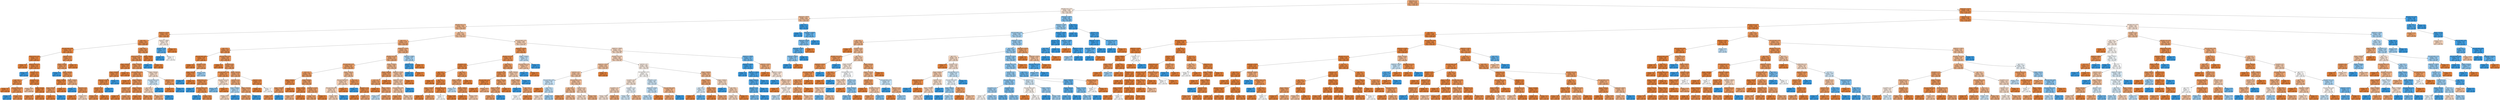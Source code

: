 digraph Tree {
node [shape=box, style="filled, rounded", color="black", fontname=helvetica] ;
edge [fontname=helvetica] ;
0 [label=<relationship &le; 0.5<br/>entropy = 0.795<br/>samples = 29305<br/>value = [22268, 7037]<br/>class = under 50K>, fillcolor="#e58139ae"] ;
1 [label=<education-num &le; 12.5<br/>entropy = 0.992<br/>samples = 11851<br/>value = [6542, 5309]<br/>class = under 50K>, fillcolor="#e5813930"] ;
0 -> 1 [labeldistance=2.5, labelangle=45, headlabel="True"] ;
2 [label=<capital-gain &le; 5095.5<br/>entropy = 0.914<br/>samples = 8288<br/>value = [5559, 2729]<br/>class = under 50K>, fillcolor="#e5813982"] ;
1 -> 2 ;
3 [label=<education-num &le; 7.5<br/>entropy = 0.875<br/>samples = 7870<br/>value = [5551, 2319]<br/>class = under 50K>, fillcolor="#e5813994"] ;
2 -> 3 ;
4 [label=<capital-loss &le; 1791.5<br/>entropy = 0.481<br/>samples = 1231<br/>value = [1103, 128]<br/>class = under 50K>, fillcolor="#e58139e1"] ;
3 -> 4 ;
5 [label=<age &le; 36.5<br/>entropy = 0.455<br/>samples = 1203<br/>value = [1088, 115]<br/>class = under 50K>, fillcolor="#e58139e4"] ;
4 -> 5 ;
6 [label=<hours-per-week &le; 49.0<br/>entropy = 0.251<br/>samples = 334<br/>value = [320, 14]<br/>class = under 50K>, fillcolor="#e58139f4"] ;
5 -> 6 ;
7 [label=<native-country &le; 34.5<br/>entropy = 0.172<br/>samples = 273<br/>value = [266, 7]<br/>class = under 50K>, fillcolor="#e58139f8"] ;
6 -> 7 ;
8 [label=<entropy = 0.0<br/>samples = 79<br/>value = [79, 0]<br/>class = under 50K>, fillcolor="#e58139ff"] ;
7 -> 8 ;
9 [label=<native-country &le; 37.5<br/>entropy = 0.224<br/>samples = 194<br/>value = [187, 7]<br/>class = under 50K>, fillcolor="#e58139f5"] ;
7 -> 9 ;
10 [label=<entropy = 0.0<br/>samples = 1<br/>value = [0, 1]<br/>class = over 50K>, fillcolor="#399de5ff"] ;
9 -> 10 ;
11 [label=<education &le; 0.5<br/>entropy = 0.2<br/>samples = 193<br/>value = [187, 6]<br/>class = under 50K>, fillcolor="#e58139f7"] ;
9 -> 11 ;
12 [label=<age &le; 28.5<br/>entropy = 0.376<br/>samples = 55<br/>value = [51, 4]<br/>class = under 50K>, fillcolor="#e58139eb"] ;
11 -> 12 ;
13 [label=<entropy = 0.0<br/>samples = 22<br/>value = [22, 0]<br/>class = under 50K>, fillcolor="#e58139ff"] ;
12 -> 13 ;
14 [label=<hours-per-week &le; 37.5<br/>entropy = 0.533<br/>samples = 33<br/>value = [29, 4]<br/>class = under 50K>, fillcolor="#e58139dc"] ;
12 -> 14 ;
15 [label=<entropy = 0.0<br/>samples = 1<br/>value = [0, 1]<br/>class = over 50K>, fillcolor="#399de5ff"] ;
14 -> 15 ;
16 [label=<entropy = 0.449<br/>samples = 32<br/>value = [29, 3]<br/>class = under 50K>, fillcolor="#e58139e5"] ;
14 -> 16 ;
17 [label=<occupation &le; 1.0<br/>entropy = 0.109<br/>samples = 138<br/>value = [136, 2]<br/>class = under 50K>, fillcolor="#e58139fb"] ;
11 -> 17 ;
18 [label=<entropy = 0.918<br/>samples = 3<br/>value = [2, 1]<br/>class = under 50K>, fillcolor="#e581397f"] ;
17 -> 18 ;
19 [label=<fnlwgt &le; 91749.0<br/>entropy = 0.063<br/>samples = 135<br/>value = [134, 1]<br/>class = under 50K>, fillcolor="#e58139fd"] ;
17 -> 19 ;
20 [label=<entropy = 0.414<br/>samples = 12<br/>value = [11, 1]<br/>class = under 50K>, fillcolor="#e58139e8"] ;
19 -> 20 ;
21 [label=<entropy = 0.0<br/>samples = 123<br/>value = [123, 0]<br/>class = under 50K>, fillcolor="#e58139ff"] ;
19 -> 21 ;
22 [label=<education &le; 4.5<br/>entropy = 0.514<br/>samples = 61<br/>value = [54, 7]<br/>class = under 50K>, fillcolor="#e58139de"] ;
6 -> 22 ;
23 [label=<fnlwgt &le; 32478.0<br/>entropy = 0.599<br/>samples = 48<br/>value = [41, 7]<br/>class = under 50K>, fillcolor="#e58139d3"] ;
22 -> 23 ;
24 [label=<entropy = 0.0<br/>samples = 1<br/>value = [0, 1]<br/>class = over 50K>, fillcolor="#399de5ff"] ;
23 -> 24 ;
25 [label=<fnlwgt &le; 208748.5<br/>entropy = 0.551<br/>samples = 47<br/>value = [41, 6]<br/>class = under 50K>, fillcolor="#e58139da"] ;
23 -> 25 ;
26 [label=<fnlwgt &le; 107884.5<br/>entropy = 0.222<br/>samples = 28<br/>value = [27, 1]<br/>class = under 50K>, fillcolor="#e58139f6"] ;
25 -> 26 ;
27 [label=<fnlwgt &le; 89701.0<br/>entropy = 0.65<br/>samples = 6<br/>value = [5, 1]<br/>class = under 50K>, fillcolor="#e58139cc"] ;
26 -> 27 ;
28 [label=<entropy = 0.0<br/>samples = 5<br/>value = [5, 0]<br/>class = under 50K>, fillcolor="#e58139ff"] ;
27 -> 28 ;
29 [label=<entropy = 0.0<br/>samples = 1<br/>value = [0, 1]<br/>class = over 50K>, fillcolor="#399de5ff"] ;
27 -> 29 ;
30 [label=<entropy = 0.0<br/>samples = 22<br/>value = [22, 0]<br/>class = under 50K>, fillcolor="#e58139ff"] ;
26 -> 30 ;
31 [label=<fnlwgt &le; 235482.5<br/>entropy = 0.831<br/>samples = 19<br/>value = [14, 5]<br/>class = under 50K>, fillcolor="#e58139a4"] ;
25 -> 31 ;
32 [label=<entropy = 0.0<br/>samples = 3<br/>value = [0, 3]<br/>class = over 50K>, fillcolor="#399de5ff"] ;
31 -> 32 ;
33 [label=<workclass &le; 4.0<br/>entropy = 0.544<br/>samples = 16<br/>value = [14, 2]<br/>class = under 50K>, fillcolor="#e58139db"] ;
31 -> 33 ;
34 [label=<entropy = 0.0<br/>samples = 11<br/>value = [11, 0]<br/>class = under 50K>, fillcolor="#e58139ff"] ;
33 -> 34 ;
35 [label=<entropy = 0.971<br/>samples = 5<br/>value = [3, 2]<br/>class = under 50K>, fillcolor="#e5813955"] ;
33 -> 35 ;
36 [label=<entropy = 0.0<br/>samples = 13<br/>value = [13, 0]<br/>class = under 50K>, fillcolor="#e58139ff"] ;
22 -> 36 ;
37 [label=<age &le; 66.5<br/>entropy = 0.518<br/>samples = 869<br/>value = [768, 101]<br/>class = under 50K>, fillcolor="#e58139dd"] ;
5 -> 37 ;
38 [label=<native-country &le; 37.5<br/>entropy = 0.559<br/>samples = 766<br/>value = [666, 100]<br/>class = under 50K>, fillcolor="#e58139d9"] ;
37 -> 38 ;
39 [label=<fnlwgt &le; 286781.0<br/>entropy = 0.308<br/>samples = 145<br/>value = [137, 8]<br/>class = under 50K>, fillcolor="#e58139f0"] ;
38 -> 39 ;
40 [label=<fnlwgt &le; 283200.0<br/>entropy = 0.394<br/>samples = 103<br/>value = [95, 8]<br/>class = under 50K>, fillcolor="#e58139ea"] ;
39 -> 40 ;
41 [label=<capital-gain &le; 4225.0<br/>entropy = 0.361<br/>samples = 102<br/>value = [95, 7]<br/>class = under 50K>, fillcolor="#e58139ec"] ;
40 -> 41 ;
42 [label=<education &le; 4.5<br/>entropy = 0.325<br/>samples = 101<br/>value = [95, 6]<br/>class = under 50K>, fillcolor="#e58139ef"] ;
41 -> 42 ;
43 [label=<entropy = 0.444<br/>samples = 65<br/>value = [59, 6]<br/>class = under 50K>, fillcolor="#e58139e5"] ;
42 -> 43 ;
44 [label=<entropy = 0.0<br/>samples = 36<br/>value = [36, 0]<br/>class = under 50K>, fillcolor="#e58139ff"] ;
42 -> 44 ;
45 [label=<entropy = 0.0<br/>samples = 1<br/>value = [0, 1]<br/>class = over 50K>, fillcolor="#399de5ff"] ;
41 -> 45 ;
46 [label=<entropy = 0.0<br/>samples = 1<br/>value = [0, 1]<br/>class = over 50K>, fillcolor="#399de5ff"] ;
40 -> 46 ;
47 [label=<entropy = 0.0<br/>samples = 42<br/>value = [42, 0]<br/>class = under 50K>, fillcolor="#e58139ff"] ;
39 -> 47 ;
48 [label=<fnlwgt &le; 378437.5<br/>entropy = 0.605<br/>samples = 621<br/>value = [529, 92]<br/>class = under 50K>, fillcolor="#e58139d3"] ;
38 -> 48 ;
49 [label=<hours-per-week &le; 21.5<br/>entropy = 0.58<br/>samples = 600<br/>value = [517, 83]<br/>class = under 50K>, fillcolor="#e58139d6"] ;
48 -> 49 ;
50 [label=<entropy = 0.0<br/>samples = 27<br/>value = [27, 0]<br/>class = under 50K>, fillcolor="#e58139ff"] ;
49 -> 50 ;
51 [label=<fnlwgt &le; 200661.5<br/>entropy = 0.597<br/>samples = 573<br/>value = [490, 83]<br/>class = under 50K>, fillcolor="#e58139d4"] ;
49 -> 51 ;
52 [label=<occupation &le; 1.0<br/>entropy = 0.644<br/>samples = 414<br/>value = [346, 68]<br/>class = under 50K>, fillcolor="#e58139cd"] ;
51 -> 52 ;
53 [label=<entropy = 0.0<br/>samples = 11<br/>value = [11, 0]<br/>class = under 50K>, fillcolor="#e58139ff"] ;
52 -> 53 ;
54 [label=<entropy = 0.655<br/>samples = 403<br/>value = [335, 68]<br/>class = under 50K>, fillcolor="#e58139cb"] ;
52 -> 54 ;
55 [label=<fnlwgt &le; 242014.0<br/>entropy = 0.451<br/>samples = 159<br/>value = [144, 15]<br/>class = under 50K>, fillcolor="#e58139e4"] ;
51 -> 55 ;
56 [label=<entropy = 0.214<br/>samples = 59<br/>value = [57, 2]<br/>class = under 50K>, fillcolor="#e58139f6"] ;
55 -> 56 ;
57 [label=<entropy = 0.557<br/>samples = 100<br/>value = [87, 13]<br/>class = under 50K>, fillcolor="#e58139d9"] ;
55 -> 57 ;
58 [label=<fnlwgt &le; 444130.5<br/>entropy = 0.985<br/>samples = 21<br/>value = [12, 9]<br/>class = under 50K>, fillcolor="#e5813940"] ;
48 -> 58 ;
59 [label=<hours-per-week &le; 45.0<br/>entropy = 0.985<br/>samples = 14<br/>value = [6, 8]<br/>class = over 50K>, fillcolor="#399de540"] ;
58 -> 59 ;
60 [label=<age &le; 63.5<br/>entropy = 0.971<br/>samples = 10<br/>value = [6, 4]<br/>class = under 50K>, fillcolor="#e5813955"] ;
59 -> 60 ;
61 [label=<entropy = 0.811<br/>samples = 8<br/>value = [6, 2]<br/>class = under 50K>, fillcolor="#e58139aa"] ;
60 -> 61 ;
62 [label=<entropy = 0.0<br/>samples = 2<br/>value = [0, 2]<br/>class = over 50K>, fillcolor="#399de5ff"] ;
60 -> 62 ;
63 [label=<entropy = 0.0<br/>samples = 4<br/>value = [0, 4]<br/>class = over 50K>, fillcolor="#399de5ff"] ;
59 -> 63 ;
64 [label=<workclass &le; 5.0<br/>entropy = 0.592<br/>samples = 7<br/>value = [6, 1]<br/>class = under 50K>, fillcolor="#e58139d4"] ;
58 -> 64 ;
65 [label=<entropy = 0.0<br/>samples = 6<br/>value = [6, 0]<br/>class = under 50K>, fillcolor="#e58139ff"] ;
64 -> 65 ;
66 [label=<entropy = 0.0<br/>samples = 1<br/>value = [0, 1]<br/>class = over 50K>, fillcolor="#399de5ff"] ;
64 -> 66 ;
67 [label=<fnlwgt &le; 28057.0<br/>entropy = 0.079<br/>samples = 103<br/>value = [102, 1]<br/>class = under 50K>, fillcolor="#e58139fc"] ;
37 -> 67 ;
68 [label=<entropy = 0.0<br/>samples = 1<br/>value = [0, 1]<br/>class = over 50K>, fillcolor="#399de5ff"] ;
67 -> 68 ;
69 [label=<entropy = 0.0<br/>samples = 102<br/>value = [102, 0]<br/>class = under 50K>, fillcolor="#e58139ff"] ;
67 -> 69 ;
70 [label=<capital-loss &le; 1989.5<br/>entropy = 0.996<br/>samples = 28<br/>value = [15, 13]<br/>class = under 50K>, fillcolor="#e5813922"] ;
4 -> 70 ;
71 [label=<occupation &le; 12.0<br/>entropy = 0.567<br/>samples = 15<br/>value = [2, 13]<br/>class = over 50K>, fillcolor="#399de5d8"] ;
70 -> 71 ;
72 [label=<entropy = 0.0<br/>samples = 11<br/>value = [0, 11]<br/>class = over 50K>, fillcolor="#399de5ff"] ;
71 -> 72 ;
73 [label=<entropy = 1.0<br/>samples = 4<br/>value = [2, 2]<br/>class = under 50K>, fillcolor="#e5813900"] ;
71 -> 73 ;
74 [label=<entropy = 0.0<br/>samples = 13<br/>value = [13, 0]<br/>class = under 50K>, fillcolor="#e58139ff"] ;
70 -> 74 ;
75 [label=<age &le; 35.5<br/>entropy = 0.915<br/>samples = 6639<br/>value = [4448, 2191]<br/>class = under 50K>, fillcolor="#e5813981"] ;
3 -> 75 ;
76 [label=<age &le; 27.5<br/>entropy = 0.746<br/>samples = 2127<br/>value = [1675, 452]<br/>class = under 50K>, fillcolor="#e58139ba"] ;
75 -> 76 ;
77 [label=<age &le; 23.5<br/>entropy = 0.501<br/>samples = 561<br/>value = [499, 62]<br/>class = under 50K>, fillcolor="#e58139df"] ;
76 -> 77 ;
78 [label=<hours-per-week &le; 46.5<br/>entropy = 0.148<br/>samples = 142<br/>value = [139, 3]<br/>class = under 50K>, fillcolor="#e58139f9"] ;
77 -> 78 ;
79 [label=<entropy = 0.0<br/>samples = 120<br/>value = [120, 0]<br/>class = under 50K>, fillcolor="#e58139ff"] ;
78 -> 79 ;
80 [label=<occupation &le; 12.0<br/>entropy = 0.575<br/>samples = 22<br/>value = [19, 3]<br/>class = under 50K>, fillcolor="#e58139d7"] ;
78 -> 80 ;
81 [label=<fnlwgt &le; 56214.5<br/>entropy = 0.297<br/>samples = 19<br/>value = [18, 1]<br/>class = under 50K>, fillcolor="#e58139f1"] ;
80 -> 81 ;
82 [label=<entropy = 0.0<br/>samples = 1<br/>value = [0, 1]<br/>class = over 50K>, fillcolor="#399de5ff"] ;
81 -> 82 ;
83 [label=<entropy = 0.0<br/>samples = 18<br/>value = [18, 0]<br/>class = under 50K>, fillcolor="#e58139ff"] ;
81 -> 83 ;
84 [label=<entropy = 0.918<br/>samples = 3<br/>value = [1, 2]<br/>class = over 50K>, fillcolor="#399de57f"] ;
80 -> 84 ;
85 [label=<hours-per-week &le; 35.5<br/>entropy = 0.586<br/>samples = 419<br/>value = [360, 59]<br/>class = under 50K>, fillcolor="#e58139d5"] ;
77 -> 85 ;
86 [label=<entropy = 0.0<br/>samples = 22<br/>value = [22, 0]<br/>class = under 50K>, fillcolor="#e58139ff"] ;
85 -> 86 ;
87 [label=<occupation &le; 8.0<br/>entropy = 0.606<br/>samples = 397<br/>value = [338, 59]<br/>class = under 50K>, fillcolor="#e58139d2"] ;
85 -> 87 ;
88 [label=<hours-per-week &le; 79.0<br/>entropy = 0.52<br/>samples = 257<br/>value = [227, 30]<br/>class = under 50K>, fillcolor="#e58139dd"] ;
87 -> 88 ;
89 [label=<marital-status &le; 1.5<br/>entropy = 0.494<br/>samples = 250<br/>value = [223, 27]<br/>class = under 50K>, fillcolor="#e58139e0"] ;
88 -> 89 ;
90 [label=<entropy = 0.0<br/>samples = 1<br/>value = [0, 1]<br/>class = over 50K>, fillcolor="#399de5ff"] ;
89 -> 90 ;
91 [label=<hours-per-week &le; 37.0<br/>entropy = 0.483<br/>samples = 249<br/>value = [223, 26]<br/>class = under 50K>, fillcolor="#e58139e1"] ;
89 -> 91 ;
92 [label=<entropy = 0.0<br/>samples = 1<br/>value = [0, 1]<br/>class = over 50K>, fillcolor="#399de5ff"] ;
91 -> 92 ;
93 [label=<entropy = 0.472<br/>samples = 248<br/>value = [223, 25]<br/>class = under 50K>, fillcolor="#e58139e2"] ;
91 -> 93 ;
94 [label=<education-num &le; 9.5<br/>entropy = 0.985<br/>samples = 7<br/>value = [4, 3]<br/>class = under 50K>, fillcolor="#e5813940"] ;
88 -> 94 ;
95 [label=<entropy = 0.811<br/>samples = 4<br/>value = [1, 3]<br/>class = over 50K>, fillcolor="#399de5aa"] ;
94 -> 95 ;
96 [label=<entropy = 0.0<br/>samples = 3<br/>value = [3, 0]<br/>class = under 50K>, fillcolor="#e58139ff"] ;
94 -> 96 ;
97 [label=<fnlwgt &le; 304379.0<br/>entropy = 0.736<br/>samples = 140<br/>value = [111, 29]<br/>class = under 50K>, fillcolor="#e58139bc"] ;
87 -> 97 ;
98 [label=<workclass &le; 2.0<br/>entropy = 0.787<br/>samples = 119<br/>value = [91, 28]<br/>class = under 50K>, fillcolor="#e58139b1"] ;
97 -> 98 ;
99 [label=<fnlwgt &le; 226980.5<br/>entropy = 0.954<br/>samples = 8<br/>value = [3, 5]<br/>class = over 50K>, fillcolor="#399de566"] ;
98 -> 99 ;
100 [label=<entropy = 0.971<br/>samples = 5<br/>value = [3, 2]<br/>class = under 50K>, fillcolor="#e5813955"] ;
99 -> 100 ;
101 [label=<entropy = 0.0<br/>samples = 3<br/>value = [0, 3]<br/>class = over 50K>, fillcolor="#399de5ff"] ;
99 -> 101 ;
102 [label=<fnlwgt &le; 292220.0<br/>entropy = 0.736<br/>samples = 111<br/>value = [88, 23]<br/>class = under 50K>, fillcolor="#e58139bc"] ;
98 -> 102 ;
103 [label=<entropy = 0.707<br/>samples = 109<br/>value = [88, 21]<br/>class = under 50K>, fillcolor="#e58139c2"] ;
102 -> 103 ;
104 [label=<entropy = 0.0<br/>samples = 2<br/>value = [0, 2]<br/>class = over 50K>, fillcolor="#399de5ff"] ;
102 -> 104 ;
105 [label=<workclass &le; 4.0<br/>entropy = 0.276<br/>samples = 21<br/>value = [20, 1]<br/>class = under 50K>, fillcolor="#e58139f2"] ;
97 -> 105 ;
106 [label=<entropy = 0.0<br/>samples = 19<br/>value = [19, 0]<br/>class = under 50K>, fillcolor="#e58139ff"] ;
105 -> 106 ;
107 [label=<entropy = 1.0<br/>samples = 2<br/>value = [1, 1]<br/>class = under 50K>, fillcolor="#e5813900"] ;
105 -> 107 ;
108 [label=<capital-loss &le; 1794.0<br/>entropy = 0.81<br/>samples = 1566<br/>value = [1176, 390]<br/>class = under 50K>, fillcolor="#e58139aa"] ;
76 -> 108 ;
109 [label=<education-num &le; 9.5<br/>entropy = 0.791<br/>samples = 1521<br/>value = [1160, 361]<br/>class = under 50K>, fillcolor="#e58139b0"] ;
108 -> 109 ;
110 [label=<hours-per-week &le; 51.5<br/>entropy = 0.701<br/>samples = 865<br/>value = [701, 164]<br/>class = under 50K>, fillcolor="#e58139c3"] ;
109 -> 110 ;
111 [label=<race &le; 3.5<br/>entropy = 0.654<br/>samples = 736<br/>value = [612, 124]<br/>class = under 50K>, fillcolor="#e58139cb"] ;
110 -> 111 ;
112 [label=<fnlwgt &le; 163582.0<br/>entropy = 0.331<br/>samples = 82<br/>value = [77, 5]<br/>class = under 50K>, fillcolor="#e58139ee"] ;
111 -> 112 ;
113 [label=<fnlwgt &le; 155703.0<br/>entropy = 0.663<br/>samples = 29<br/>value = [24, 5]<br/>class = under 50K>, fillcolor="#e58139ca"] ;
112 -> 113 ;
114 [label=<entropy = 0.503<br/>samples = 27<br/>value = [24, 3]<br/>class = under 50K>, fillcolor="#e58139df"] ;
113 -> 114 ;
115 [label=<entropy = 0.0<br/>samples = 2<br/>value = [0, 2]<br/>class = over 50K>, fillcolor="#399de5ff"] ;
113 -> 115 ;
116 [label=<entropy = 0.0<br/>samples = 53<br/>value = [53, 0]<br/>class = under 50K>, fillcolor="#e58139ff"] ;
112 -> 116 ;
117 [label=<fnlwgt &le; 64499.5<br/>entropy = 0.684<br/>samples = 654<br/>value = [535, 119]<br/>class = under 50K>, fillcolor="#e58139c6"] ;
111 -> 117 ;
118 [label=<fnlwgt &le; 32122.5<br/>entropy = 0.283<br/>samples = 61<br/>value = [58, 3]<br/>class = under 50K>, fillcolor="#e58139f2"] ;
117 -> 118 ;
119 [label=<entropy = 0.845<br/>samples = 11<br/>value = [8, 3]<br/>class = under 50K>, fillcolor="#e581399f"] ;
118 -> 119 ;
120 [label=<entropy = 0.0<br/>samples = 50<br/>value = [50, 0]<br/>class = under 50K>, fillcolor="#e58139ff"] ;
118 -> 120 ;
121 [label=<capital-gain &le; 3120.0<br/>entropy = 0.713<br/>samples = 593<br/>value = [477, 116]<br/>class = under 50K>, fillcolor="#e58139c1"] ;
117 -> 121 ;
122 [label=<entropy = 0.725<br/>samples = 576<br/>value = [460, 116]<br/>class = under 50K>, fillcolor="#e58139bf"] ;
121 -> 122 ;
123 [label=<entropy = 0.0<br/>samples = 17<br/>value = [17, 0]<br/>class = under 50K>, fillcolor="#e58139ff"] ;
121 -> 123 ;
124 [label=<fnlwgt &le; 219811.0<br/>entropy = 0.893<br/>samples = 129<br/>value = [89, 40]<br/>class = under 50K>, fillcolor="#e581398c"] ;
110 -> 124 ;
125 [label=<hours-per-week &le; 87.0<br/>entropy = 0.958<br/>samples = 92<br/>value = [57, 35]<br/>class = under 50K>, fillcolor="#e5813962"] ;
124 -> 125 ;
126 [label=<hours-per-week &le; 82.0<br/>entropy = 0.97<br/>samples = 88<br/>value = [53, 35]<br/>class = under 50K>, fillcolor="#e5813957"] ;
125 -> 126 ;
127 [label=<entropy = 0.961<br/>samples = 86<br/>value = [53, 33]<br/>class = under 50K>, fillcolor="#e5813960"] ;
126 -> 127 ;
128 [label=<entropy = 0.0<br/>samples = 2<br/>value = [0, 2]<br/>class = over 50K>, fillcolor="#399de5ff"] ;
126 -> 128 ;
129 [label=<entropy = 0.0<br/>samples = 4<br/>value = [4, 0]<br/>class = under 50K>, fillcolor="#e58139ff"] ;
125 -> 129 ;
130 [label=<race &le; 3.0<br/>entropy = 0.571<br/>samples = 37<br/>value = [32, 5]<br/>class = under 50K>, fillcolor="#e58139d7"] ;
124 -> 130 ;
131 [label=<entropy = 0.0<br/>samples = 2<br/>value = [0, 2]<br/>class = over 50K>, fillcolor="#399de5ff"] ;
130 -> 131 ;
132 [label=<occupation &le; 10.5<br/>entropy = 0.422<br/>samples = 35<br/>value = [32, 3]<br/>class = under 50K>, fillcolor="#e58139e7"] ;
130 -> 132 ;
133 [label=<entropy = 0.0<br/>samples = 22<br/>value = [22, 0]<br/>class = under 50K>, fillcolor="#e58139ff"] ;
132 -> 133 ;
134 [label=<entropy = 0.779<br/>samples = 13<br/>value = [10, 3]<br/>class = under 50K>, fillcolor="#e58139b3"] ;
132 -> 134 ;
135 [label=<fnlwgt &le; 113453.5<br/>entropy = 0.882<br/>samples = 656<br/>value = [459, 197]<br/>class = under 50K>, fillcolor="#e5813992"] ;
109 -> 135 ;
136 [label=<fnlwgt &le; 108919.0<br/>entropy = 0.652<br/>samples = 161<br/>value = [134, 27]<br/>class = under 50K>, fillcolor="#e58139cc"] ;
135 -> 136 ;
137 [label=<race &le; 3.0<br/>entropy = 0.702<br/>samples = 142<br/>value = [115, 27]<br/>class = under 50K>, fillcolor="#e58139c3"] ;
136 -> 137 ;
138 [label=<entropy = 0.0<br/>samples = 10<br/>value = [10, 0]<br/>class = under 50K>, fillcolor="#e58139ff"] ;
137 -> 138 ;
139 [label=<fnlwgt &le; 27687.5<br/>entropy = 0.731<br/>samples = 132<br/>value = [105, 27]<br/>class = under 50K>, fillcolor="#e58139bd"] ;
137 -> 139 ;
140 [label=<entropy = 0.971<br/>samples = 5<br/>value = [2, 3]<br/>class = over 50K>, fillcolor="#399de555"] ;
139 -> 140 ;
141 [label=<entropy = 0.699<br/>samples = 127<br/>value = [103, 24]<br/>class = under 50K>, fillcolor="#e58139c4"] ;
139 -> 141 ;
142 [label=<entropy = 0.0<br/>samples = 19<br/>value = [19, 0]<br/>class = under 50K>, fillcolor="#e58139ff"] ;
136 -> 142 ;
143 [label=<capital-loss &le; 1532.0<br/>entropy = 0.928<br/>samples = 495<br/>value = [325, 170]<br/>class = under 50K>, fillcolor="#e581397a"] ;
135 -> 143 ;
144 [label=<capital-loss &le; 742.5<br/>entropy = 0.936<br/>samples = 483<br/>value = [313, 170]<br/>class = under 50K>, fillcolor="#e5813975"] ;
143 -> 144 ;
145 [label=<hours-per-week &le; 39.5<br/>entropy = 0.931<br/>samples = 479<br/>value = [313, 166]<br/>class = under 50K>, fillcolor="#e5813978"] ;
144 -> 145 ;
146 [label=<entropy = 0.605<br/>samples = 27<br/>value = [23, 4]<br/>class = under 50K>, fillcolor="#e58139d3"] ;
145 -> 146 ;
147 [label=<entropy = 0.941<br/>samples = 452<br/>value = [290, 162]<br/>class = under 50K>, fillcolor="#e5813971"] ;
145 -> 147 ;
148 [label=<entropy = 0.0<br/>samples = 4<br/>value = [0, 4]<br/>class = over 50K>, fillcolor="#399de5ff"] ;
144 -> 148 ;
149 [label=<entropy = 0.0<br/>samples = 12<br/>value = [12, 0]<br/>class = under 50K>, fillcolor="#e58139ff"] ;
143 -> 149 ;
150 [label=<capital-loss &le; 1989.5<br/>entropy = 0.939<br/>samples = 45<br/>value = [16, 29]<br/>class = over 50K>, fillcolor="#399de572"] ;
108 -> 150 ;
151 [label=<workclass &le; 5.5<br/>entropy = 0.211<br/>samples = 30<br/>value = [1, 29]<br/>class = over 50K>, fillcolor="#399de5f6"] ;
150 -> 151 ;
152 [label=<entropy = 0.0<br/>samples = 29<br/>value = [0, 29]<br/>class = over 50K>, fillcolor="#399de5ff"] ;
151 -> 152 ;
153 [label=<entropy = 0.0<br/>samples = 1<br/>value = [1, 0]<br/>class = under 50K>, fillcolor="#e58139ff"] ;
151 -> 153 ;
154 [label=<entropy = 0.0<br/>samples = 15<br/>value = [15, 0]<br/>class = under 50K>, fillcolor="#e58139ff"] ;
150 -> 154 ;
155 [label=<hours-per-week &le; 34.5<br/>entropy = 0.962<br/>samples = 4512<br/>value = [2773, 1739]<br/>class = under 50K>, fillcolor="#e581395f"] ;
75 -> 155 ;
156 [label=<capital-loss &le; 1541.5<br/>entropy = 0.497<br/>samples = 394<br/>value = [351, 43]<br/>class = under 50K>, fillcolor="#e58139e0"] ;
155 -> 156 ;
157 [label=<education-num &le; 9.5<br/>entropy = 0.457<br/>samples = 384<br/>value = [347, 37]<br/>class = under 50K>, fillcolor="#e58139e4"] ;
156 -> 157 ;
158 [label=<occupation &le; 9.5<br/>entropy = 0.304<br/>samples = 240<br/>value = [227, 13]<br/>class = under 50K>, fillcolor="#e58139f0"] ;
157 -> 158 ;
159 [label=<age &le; 54.5<br/>entropy = 0.204<br/>samples = 188<br/>value = [182, 6]<br/>class = under 50K>, fillcolor="#e58139f7"] ;
158 -> 159 ;
160 [label=<entropy = 0.0<br/>samples = 62<br/>value = [62, 0]<br/>class = under 50K>, fillcolor="#e58139ff"] ;
159 -> 160 ;
161 [label=<age &le; 61.5<br/>entropy = 0.276<br/>samples = 126<br/>value = [120, 6]<br/>class = under 50K>, fillcolor="#e58139f2"] ;
159 -> 161 ;
162 [label=<fnlwgt &le; 171261.0<br/>entropy = 0.555<br/>samples = 31<br/>value = [27, 4]<br/>class = under 50K>, fillcolor="#e58139d9"] ;
161 -> 162 ;
163 [label=<entropy = 0.0<br/>samples = 11<br/>value = [11, 0]<br/>class = under 50K>, fillcolor="#e58139ff"] ;
162 -> 163 ;
164 [label=<entropy = 0.722<br/>samples = 20<br/>value = [16, 4]<br/>class = under 50K>, fillcolor="#e58139bf"] ;
162 -> 164 ;
165 [label=<hours-per-week &le; 2.0<br/>entropy = 0.147<br/>samples = 95<br/>value = [93, 2]<br/>class = under 50K>, fillcolor="#e58139fa"] ;
161 -> 165 ;
166 [label=<entropy = 1.0<br/>samples = 2<br/>value = [1, 1]<br/>class = under 50K>, fillcolor="#e5813900"] ;
165 -> 166 ;
167 [label=<entropy = 0.086<br/>samples = 93<br/>value = [92, 1]<br/>class = under 50K>, fillcolor="#e58139fc"] ;
165 -> 167 ;
168 [label=<age &le; 64.5<br/>entropy = 0.57<br/>samples = 52<br/>value = [45, 7]<br/>class = under 50K>, fillcolor="#e58139d7"] ;
158 -> 168 ;
169 [label=<fnlwgt &le; 109402.0<br/>entropy = 0.746<br/>samples = 33<br/>value = [26, 7]<br/>class = under 50K>, fillcolor="#e58139ba"] ;
168 -> 169 ;
170 [label=<entropy = 0.971<br/>samples = 5<br/>value = [2, 3]<br/>class = over 50K>, fillcolor="#399de555"] ;
169 -> 170 ;
171 [label=<fnlwgt &le; 168895.5<br/>entropy = 0.592<br/>samples = 28<br/>value = [24, 4]<br/>class = under 50K>, fillcolor="#e58139d4"] ;
169 -> 171 ;
172 [label=<entropy = 0.0<br/>samples = 17<br/>value = [17, 0]<br/>class = under 50K>, fillcolor="#e58139ff"] ;
171 -> 172 ;
173 [label=<entropy = 0.946<br/>samples = 11<br/>value = [7, 4]<br/>class = under 50K>, fillcolor="#e581396d"] ;
171 -> 173 ;
174 [label=<entropy = 0.0<br/>samples = 19<br/>value = [19, 0]<br/>class = under 50K>, fillcolor="#e58139ff"] ;
168 -> 174 ;
175 [label=<age &le; 69.5<br/>entropy = 0.65<br/>samples = 144<br/>value = [120, 24]<br/>class = under 50K>, fillcolor="#e58139cc"] ;
157 -> 175 ;
176 [label=<occupation &le; 8.0<br/>entropy = 0.544<br/>samples = 120<br/>value = [105, 15]<br/>class = under 50K>, fillcolor="#e58139db"] ;
175 -> 176 ;
177 [label=<hours-per-week &le; 31.0<br/>entropy = 0.154<br/>samples = 45<br/>value = [44, 1]<br/>class = under 50K>, fillcolor="#e58139f9"] ;
176 -> 177 ;
178 [label=<entropy = 0.0<br/>samples = 41<br/>value = [41, 0]<br/>class = under 50K>, fillcolor="#e58139ff"] ;
177 -> 178 ;
179 [label=<entropy = 0.811<br/>samples = 4<br/>value = [3, 1]<br/>class = under 50K>, fillcolor="#e58139aa"] ;
177 -> 179 ;
180 [label=<fnlwgt &le; 278374.0<br/>entropy = 0.694<br/>samples = 75<br/>value = [61, 14]<br/>class = under 50K>, fillcolor="#e58139c4"] ;
176 -> 180 ;
181 [label=<fnlwgt &le; 274756.0<br/>entropy = 0.764<br/>samples = 63<br/>value = [49, 14]<br/>class = under 50K>, fillcolor="#e58139b6"] ;
180 -> 181 ;
182 [label=<entropy = 0.715<br/>samples = 61<br/>value = [49, 12]<br/>class = under 50K>, fillcolor="#e58139c1"] ;
181 -> 182 ;
183 [label=<entropy = 0.0<br/>samples = 2<br/>value = [0, 2]<br/>class = over 50K>, fillcolor="#399de5ff"] ;
181 -> 183 ;
184 [label=<entropy = 0.0<br/>samples = 12<br/>value = [12, 0]<br/>class = under 50K>, fillcolor="#e58139ff"] ;
180 -> 184 ;
185 [label=<fnlwgt &le; 296740.0<br/>entropy = 0.954<br/>samples = 24<br/>value = [15, 9]<br/>class = under 50K>, fillcolor="#e5813966"] ;
175 -> 185 ;
186 [label=<fnlwgt &le; 96684.5<br/>entropy = 0.863<br/>samples = 21<br/>value = [15, 6]<br/>class = under 50K>, fillcolor="#e5813999"] ;
185 -> 186 ;
187 [label=<entropy = 0.0<br/>samples = 2<br/>value = [0, 2]<br/>class = over 50K>, fillcolor="#399de5ff"] ;
186 -> 187 ;
188 [label=<age &le; 70.5<br/>entropy = 0.742<br/>samples = 19<br/>value = [15, 4]<br/>class = under 50K>, fillcolor="#e58139bb"] ;
186 -> 188 ;
189 [label=<entropy = 1.0<br/>samples = 6<br/>value = [3, 3]<br/>class = under 50K>, fillcolor="#e5813900"] ;
188 -> 189 ;
190 [label=<entropy = 0.391<br/>samples = 13<br/>value = [12, 1]<br/>class = under 50K>, fillcolor="#e58139ea"] ;
188 -> 190 ;
191 [label=<entropy = 0.0<br/>samples = 3<br/>value = [0, 3]<br/>class = over 50K>, fillcolor="#399de5ff"] ;
185 -> 191 ;
192 [label=<fnlwgt &le; 156346.5<br/>entropy = 0.971<br/>samples = 10<br/>value = [4, 6]<br/>class = over 50K>, fillcolor="#399de555"] ;
156 -> 192 ;
193 [label=<hours-per-week &le; 13.5<br/>entropy = 0.918<br/>samples = 6<br/>value = [4, 2]<br/>class = under 50K>, fillcolor="#e581397f"] ;
192 -> 193 ;
194 [label=<entropy = 0.0<br/>samples = 2<br/>value = [0, 2]<br/>class = over 50K>, fillcolor="#399de5ff"] ;
193 -> 194 ;
195 [label=<entropy = 0.0<br/>samples = 4<br/>value = [4, 0]<br/>class = under 50K>, fillcolor="#e58139ff"] ;
193 -> 195 ;
196 [label=<entropy = 0.0<br/>samples = 4<br/>value = [0, 4]<br/>class = over 50K>, fillcolor="#399de5ff"] ;
192 -> 196 ;
197 [label=<capital-loss &le; 1846.0<br/>entropy = 0.977<br/>samples = 4118<br/>value = [2422, 1696]<br/>class = under 50K>, fillcolor="#e581394c"] ;
155 -> 197 ;
198 [label=<education-num &le; 9.5<br/>entropy = 0.967<br/>samples = 3925<br/>value = [2382, 1543]<br/>class = under 50K>, fillcolor="#e581395a"] ;
197 -> 198 ;
199 [label=<capital-loss &le; 1532.0<br/>entropy = 0.925<br/>samples = 2229<br/>value = [1470, 759]<br/>class = under 50K>, fillcolor="#e581397b"] ;
198 -> 199 ;
200 [label=<workclass &le; 0.5<br/>entropy = 0.929<br/>samples = 2207<br/>value = [1448, 759]<br/>class = under 50K>, fillcolor="#e5813979"] ;
199 -> 200 ;
201 [label=<hours-per-week &le; 39.0<br/>entropy = 0.981<br/>samples = 74<br/>value = [31, 43]<br/>class = over 50K>, fillcolor="#399de547"] ;
200 -> 201 ;
202 [label=<entropy = 0.0<br/>samples = 2<br/>value = [2, 0]<br/>class = under 50K>, fillcolor="#e58139ff"] ;
201 -> 202 ;
203 [label=<age &le; 43.5<br/>entropy = 0.973<br/>samples = 72<br/>value = [29, 43]<br/>class = over 50K>, fillcolor="#399de553"] ;
201 -> 203 ;
204 [label=<entropy = 0.985<br/>samples = 21<br/>value = [12, 9]<br/>class = under 50K>, fillcolor="#e5813940"] ;
203 -> 204 ;
205 [label=<entropy = 0.918<br/>samples = 51<br/>value = [17, 34]<br/>class = over 50K>, fillcolor="#399de57f"] ;
203 -> 205 ;
206 [label=<hours-per-week &le; 41.5<br/>entropy = 0.921<br/>samples = 2133<br/>value = [1417, 716]<br/>class = under 50K>, fillcolor="#e581397e"] ;
200 -> 206 ;
207 [label=<age &le; 36.5<br/>entropy = 0.886<br/>samples = 1310<br/>value = [912, 398]<br/>class = under 50K>, fillcolor="#e5813990"] ;
206 -> 207 ;
208 [label=<entropy = 0.573<br/>samples = 59<br/>value = [51, 8]<br/>class = under 50K>, fillcolor="#e58139d7"] ;
207 -> 208 ;
209 [label=<entropy = 0.895<br/>samples = 1251<br/>value = [861, 390]<br/>class = under 50K>, fillcolor="#e581398b"] ;
207 -> 209 ;
210 [label=<workclass &le; 4.5<br/>entropy = 0.962<br/>samples = 823<br/>value = [505, 318]<br/>class = under 50K>, fillcolor="#e581395e"] ;
206 -> 210 ;
211 [label=<entropy = 0.983<br/>samples = 627<br/>value = [361, 266]<br/>class = under 50K>, fillcolor="#e5813943"] ;
210 -> 211 ;
212 [label=<entropy = 0.835<br/>samples = 196<br/>value = [144, 52]<br/>class = under 50K>, fillcolor="#e58139a3"] ;
210 -> 212 ;
213 [label=<entropy = 0.0<br/>samples = 22<br/>value = [22, 0]<br/>class = under 50K>, fillcolor="#e58139ff"] ;
199 -> 213 ;
214 [label=<workclass &le; 4.5<br/>entropy = 0.996<br/>samples = 1696<br/>value = [912, 784]<br/>class = under 50K>, fillcolor="#e5813924"] ;
198 -> 214 ;
215 [label=<hours-per-week &le; 43.5<br/>entropy = 1.0<br/>samples = 1434<br/>value = [728, 706]<br/>class = under 50K>, fillcolor="#e5813908"] ;
214 -> 215 ;
216 [label=<occupation &le; 8.0<br/>entropy = 0.991<br/>samples = 872<br/>value = [485, 387]<br/>class = under 50K>, fillcolor="#e5813934"] ;
215 -> 216 ;
217 [label=<occupation &le; 3.5<br/>entropy = 0.97<br/>samples = 563<br/>value = [339, 224]<br/>class = under 50K>, fillcolor="#e5813957"] ;
216 -> 217 ;
218 [label=<entropy = 0.992<br/>samples = 434<br/>value = [240, 194]<br/>class = under 50K>, fillcolor="#e5813931"] ;
217 -> 218 ;
219 [label=<entropy = 0.782<br/>samples = 129<br/>value = [99, 30]<br/>class = under 50K>, fillcolor="#e58139b2"] ;
217 -> 219 ;
220 [label=<occupation &le; 12.5<br/>entropy = 0.998<br/>samples = 309<br/>value = [146, 163]<br/>class = over 50K>, fillcolor="#399de51b"] ;
216 -> 220 ;
221 [label=<entropy = 0.988<br/>samples = 268<br/>value = [117, 151]<br/>class = over 50K>, fillcolor="#399de539"] ;
220 -> 221 ;
222 [label=<entropy = 0.872<br/>samples = 41<br/>value = [29, 12]<br/>class = under 50K>, fillcolor="#e5813995"] ;
220 -> 222 ;
223 [label=<occupation &le; 12.5<br/>entropy = 0.987<br/>samples = 562<br/>value = [243, 319]<br/>class = over 50K>, fillcolor="#399de53d"] ;
215 -> 223 ;
224 [label=<capital-loss &le; 1556.5<br/>entropy = 0.976<br/>samples = 517<br/>value = [211, 306]<br/>class = over 50K>, fillcolor="#399de54f"] ;
223 -> 224 ;
225 [label=<entropy = 0.97<br/>samples = 508<br/>value = [202, 306]<br/>class = over 50K>, fillcolor="#399de557"] ;
224 -> 225 ;
226 [label=<entropy = 0.0<br/>samples = 9<br/>value = [9, 0]<br/>class = under 50K>, fillcolor="#e58139ff"] ;
224 -> 226 ;
227 [label=<hours-per-week &le; 62.5<br/>entropy = 0.867<br/>samples = 45<br/>value = [32, 13]<br/>class = under 50K>, fillcolor="#e5813997"] ;
223 -> 227 ;
228 [label=<entropy = 0.759<br/>samples = 41<br/>value = [32, 9]<br/>class = under 50K>, fillcolor="#e58139b7"] ;
227 -> 228 ;
229 [label=<entropy = 0.0<br/>samples = 4<br/>value = [0, 4]<br/>class = over 50K>, fillcolor="#399de5ff"] ;
227 -> 229 ;
230 [label=<fnlwgt &le; 156457.0<br/>entropy = 0.878<br/>samples = 262<br/>value = [184, 78]<br/>class = under 50K>, fillcolor="#e5813993"] ;
214 -> 230 ;
231 [label=<fnlwgt &le; 27960.5<br/>entropy = 0.73<br/>samples = 142<br/>value = [113, 29]<br/>class = under 50K>, fillcolor="#e58139be"] ;
230 -> 231 ;
232 [label=<age &le; 45.5<br/>entropy = 0.991<br/>samples = 9<br/>value = [4, 5]<br/>class = over 50K>, fillcolor="#399de533"] ;
231 -> 232 ;
233 [label=<entropy = 0.0<br/>samples = 3<br/>value = [3, 0]<br/>class = under 50K>, fillcolor="#e58139ff"] ;
232 -> 233 ;
234 [label=<entropy = 0.65<br/>samples = 6<br/>value = [1, 5]<br/>class = over 50K>, fillcolor="#399de5cc"] ;
232 -> 234 ;
235 [label=<fnlwgt &le; 44103.5<br/>entropy = 0.681<br/>samples = 133<br/>value = [109, 24]<br/>class = under 50K>, fillcolor="#e58139c7"] ;
231 -> 235 ;
236 [label=<entropy = 0.0<br/>samples = 26<br/>value = [26, 0]<br/>class = under 50K>, fillcolor="#e58139ff"] ;
235 -> 236 ;
237 [label=<entropy = 0.768<br/>samples = 107<br/>value = [83, 24]<br/>class = under 50K>, fillcolor="#e58139b5"] ;
235 -> 237 ;
238 [label=<fnlwgt &le; 160281.5<br/>entropy = 0.976<br/>samples = 120<br/>value = [71, 49]<br/>class = under 50K>, fillcolor="#e581394f"] ;
230 -> 238 ;
239 [label=<entropy = 0.0<br/>samples = 5<br/>value = [0, 5]<br/>class = over 50K>, fillcolor="#399de5ff"] ;
238 -> 239 ;
240 [label=<age &le; 69.0<br/>entropy = 0.96<br/>samples = 115<br/>value = [71, 44]<br/>class = under 50K>, fillcolor="#e5813961"] ;
238 -> 240 ;
241 [label=<entropy = 0.975<br/>samples = 108<br/>value = [64, 44]<br/>class = under 50K>, fillcolor="#e5813950"] ;
240 -> 241 ;
242 [label=<entropy = 0.0<br/>samples = 7<br/>value = [7, 0]<br/>class = under 50K>, fillcolor="#e58139ff"] ;
240 -> 242 ;
243 [label=<capital-loss &le; 1989.5<br/>entropy = 0.736<br/>samples = 193<br/>value = [40, 153]<br/>class = over 50K>, fillcolor="#399de5bc"] ;
197 -> 243 ;
244 [label=<capital-loss &le; 1894.5<br/>entropy = 0.215<br/>samples = 146<br/>value = [5, 141]<br/>class = over 50K>, fillcolor="#399de5f6"] ;
243 -> 244 ;
245 [label=<entropy = 0.0<br/>samples = 69<br/>value = [0, 69]<br/>class = over 50K>, fillcolor="#399de5ff"] ;
244 -> 245 ;
246 [label=<capital-loss &le; 1939.5<br/>entropy = 0.347<br/>samples = 77<br/>value = [5, 72]<br/>class = over 50K>, fillcolor="#399de5ed"] ;
244 -> 246 ;
247 [label=<fnlwgt &le; 246323.0<br/>entropy = 0.503<br/>samples = 45<br/>value = [5, 40]<br/>class = over 50K>, fillcolor="#399de5df"] ;
246 -> 247 ;
248 [label=<education &le; 13.0<br/>entropy = 0.65<br/>samples = 30<br/>value = [5, 25]<br/>class = over 50K>, fillcolor="#399de5cc"] ;
247 -> 248 ;
249 [label=<entropy = 0.792<br/>samples = 21<br/>value = [5, 16]<br/>class = over 50K>, fillcolor="#399de5af"] ;
248 -> 249 ;
250 [label=<entropy = 0.0<br/>samples = 9<br/>value = [0, 9]<br/>class = over 50K>, fillcolor="#399de5ff"] ;
248 -> 250 ;
251 [label=<entropy = 0.0<br/>samples = 15<br/>value = [0, 15]<br/>class = over 50K>, fillcolor="#399de5ff"] ;
247 -> 251 ;
252 [label=<entropy = 0.0<br/>samples = 32<br/>value = [0, 32]<br/>class = over 50K>, fillcolor="#399de5ff"] ;
246 -> 252 ;
253 [label=<capital-loss &le; 2161.5<br/>entropy = 0.82<br/>samples = 47<br/>value = [35, 12]<br/>class = under 50K>, fillcolor="#e58139a8"] ;
243 -> 253 ;
254 [label=<entropy = 0.0<br/>samples = 20<br/>value = [20, 0]<br/>class = under 50K>, fillcolor="#e58139ff"] ;
253 -> 254 ;
255 [label=<capital-loss &le; 2176.5<br/>entropy = 0.991<br/>samples = 27<br/>value = [15, 12]<br/>class = under 50K>, fillcolor="#e5813933"] ;
253 -> 255 ;
256 [label=<entropy = 0.0<br/>samples = 3<br/>value = [0, 3]<br/>class = over 50K>, fillcolor="#399de5ff"] ;
255 -> 256 ;
257 [label=<capital-loss &le; 2212.5<br/>entropy = 0.954<br/>samples = 24<br/>value = [15, 9]<br/>class = under 50K>, fillcolor="#e5813966"] ;
255 -> 257 ;
258 [label=<entropy = 0.0<br/>samples = 5<br/>value = [5, 0]<br/>class = under 50K>, fillcolor="#e58139ff"] ;
257 -> 258 ;
259 [label=<capital-loss &le; 2436.0<br/>entropy = 0.998<br/>samples = 19<br/>value = [10, 9]<br/>class = under 50K>, fillcolor="#e5813919"] ;
257 -> 259 ;
260 [label=<entropy = 0.971<br/>samples = 15<br/>value = [6, 9]<br/>class = over 50K>, fillcolor="#399de555"] ;
259 -> 260 ;
261 [label=<entropy = 0.0<br/>samples = 4<br/>value = [4, 0]<br/>class = under 50K>, fillcolor="#e58139ff"] ;
259 -> 261 ;
262 [label=<age &le; 61.5<br/>entropy = 0.137<br/>samples = 418<br/>value = [8, 410]<br/>class = over 50K>, fillcolor="#399de5fa"] ;
2 -> 262 ;
263 [label=<entropy = 0.0<br/>samples = 374<br/>value = [0, 374]<br/>class = over 50K>, fillcolor="#399de5ff"] ;
262 -> 263 ;
264 [label=<capital-gain &le; 10585.5<br/>entropy = 0.684<br/>samples = 44<br/>value = [8, 36]<br/>class = over 50K>, fillcolor="#399de5c6"] ;
262 -> 264 ;
265 [label=<capital-gain &le; 9976.0<br/>entropy = 0.799<br/>samples = 33<br/>value = [8, 25]<br/>class = over 50K>, fillcolor="#399de5ad"] ;
264 -> 265 ;
266 [label=<capital-gain &le; 7032.5<br/>entropy = 0.579<br/>samples = 29<br/>value = [4, 25]<br/>class = over 50K>, fillcolor="#399de5d6"] ;
265 -> 266 ;
267 [label=<capital-gain &le; 6640.5<br/>entropy = 0.863<br/>samples = 14<br/>value = [4, 10]<br/>class = over 50K>, fillcolor="#399de599"] ;
266 -> 267 ;
268 [label=<entropy = 0.0<br/>samples = 10<br/>value = [0, 10]<br/>class = over 50K>, fillcolor="#399de5ff"] ;
267 -> 268 ;
269 [label=<entropy = 0.0<br/>samples = 4<br/>value = [4, 0]<br/>class = under 50K>, fillcolor="#e58139ff"] ;
267 -> 269 ;
270 [label=<entropy = 0.0<br/>samples = 15<br/>value = [0, 15]<br/>class = over 50K>, fillcolor="#399de5ff"] ;
266 -> 270 ;
271 [label=<entropy = 0.0<br/>samples = 4<br/>value = [4, 0]<br/>class = under 50K>, fillcolor="#e58139ff"] ;
265 -> 271 ;
272 [label=<entropy = 0.0<br/>samples = 11<br/>value = [0, 11]<br/>class = over 50K>, fillcolor="#399de5ff"] ;
264 -> 272 ;
273 [label=<capital-gain &le; 5095.5<br/>entropy = 0.85<br/>samples = 3563<br/>value = [983, 2580]<br/>class = over 50K>, fillcolor="#399de59e"] ;
1 -> 273 ;
274 [label=<capital-loss &le; 1794.0<br/>entropy = 0.909<br/>samples = 3021<br/>value = [980, 2041]<br/>class = over 50K>, fillcolor="#399de585"] ;
273 -> 274 ;
275 [label=<hours-per-week &le; 31.0<br/>entropy = 0.942<br/>samples = 2703<br/>value = [970, 1733]<br/>class = over 50K>, fillcolor="#399de570"] ;
274 -> 275 ;
276 [label=<age &le; 29.5<br/>entropy = 0.864<br/>samples = 206<br/>value = [147, 59]<br/>class = under 50K>, fillcolor="#e5813999"] ;
275 -> 276 ;
277 [label=<entropy = 0.0<br/>samples = 19<br/>value = [19, 0]<br/>class = under 50K>, fillcolor="#e58139ff"] ;
276 -> 277 ;
278 [label=<occupation &le; 6.5<br/>entropy = 0.899<br/>samples = 187<br/>value = [128, 59]<br/>class = under 50K>, fillcolor="#e5813989"] ;
276 -> 278 ;
279 [label=<education-num &le; 15.5<br/>entropy = 0.583<br/>samples = 43<br/>value = [37, 6]<br/>class = under 50K>, fillcolor="#e58139d6"] ;
278 -> 279 ;
280 [label=<capital-gain &le; 4102.0<br/>entropy = 0.527<br/>samples = 42<br/>value = [37, 5]<br/>class = under 50K>, fillcolor="#e58139dd"] ;
279 -> 280 ;
281 [label=<hours-per-week &le; 22.0<br/>entropy = 0.461<br/>samples = 41<br/>value = [37, 4]<br/>class = under 50K>, fillcolor="#e58139e3"] ;
280 -> 281 ;
282 [label=<age &le; 67.5<br/>entropy = 0.605<br/>samples = 27<br/>value = [23, 4]<br/>class = under 50K>, fillcolor="#e58139d3"] ;
281 -> 282 ;
283 [label=<age &le; 50.5<br/>entropy = 0.764<br/>samples = 18<br/>value = [14, 4]<br/>class = under 50K>, fillcolor="#e58139b6"] ;
282 -> 283 ;
284 [label=<entropy = 0.0<br/>samples = 6<br/>value = [6, 0]<br/>class = under 50K>, fillcolor="#e58139ff"] ;
283 -> 284 ;
285 [label=<entropy = 0.918<br/>samples = 12<br/>value = [8, 4]<br/>class = under 50K>, fillcolor="#e581397f"] ;
283 -> 285 ;
286 [label=<entropy = 0.0<br/>samples = 9<br/>value = [9, 0]<br/>class = under 50K>, fillcolor="#e58139ff"] ;
282 -> 286 ;
287 [label=<entropy = 0.0<br/>samples = 14<br/>value = [14, 0]<br/>class = under 50K>, fillcolor="#e58139ff"] ;
281 -> 287 ;
288 [label=<entropy = 0.0<br/>samples = 1<br/>value = [0, 1]<br/>class = over 50K>, fillcolor="#399de5ff"] ;
280 -> 288 ;
289 [label=<entropy = 0.0<br/>samples = 1<br/>value = [0, 1]<br/>class = over 50K>, fillcolor="#399de5ff"] ;
279 -> 289 ;
290 [label=<age &le; 64.5<br/>entropy = 0.949<br/>samples = 144<br/>value = [91, 53]<br/>class = under 50K>, fillcolor="#e581396a"] ;
278 -> 290 ;
291 [label=<fnlwgt &le; 83178.5<br/>entropy = 0.994<br/>samples = 90<br/>value = [49, 41]<br/>class = under 50K>, fillcolor="#e581392a"] ;
290 -> 291 ;
292 [label=<age &le; 60.0<br/>entropy = 0.439<br/>samples = 11<br/>value = [10, 1]<br/>class = under 50K>, fillcolor="#e58139e6"] ;
291 -> 292 ;
293 [label=<entropy = 0.0<br/>samples = 10<br/>value = [10, 0]<br/>class = under 50K>, fillcolor="#e58139ff"] ;
292 -> 293 ;
294 [label=<entropy = 0.0<br/>samples = 1<br/>value = [0, 1]<br/>class = over 50K>, fillcolor="#399de5ff"] ;
292 -> 294 ;
295 [label=<hours-per-week &le; 23.5<br/>entropy = 1.0<br/>samples = 79<br/>value = [39, 40]<br/>class = over 50K>, fillcolor="#399de506"] ;
291 -> 295 ;
296 [label=<fnlwgt &le; 493093.0<br/>entropy = 0.971<br/>samples = 45<br/>value = [27, 18]<br/>class = under 50K>, fillcolor="#e5813955"] ;
295 -> 296 ;
297 [label=<fnlwgt &le; 122275.5<br/>entropy = 0.952<br/>samples = 43<br/>value = [27, 16]<br/>class = under 50K>, fillcolor="#e5813968"] ;
296 -> 297 ;
298 [label=<entropy = 0.722<br/>samples = 5<br/>value = [1, 4]<br/>class = over 50K>, fillcolor="#399de5bf"] ;
297 -> 298 ;
299 [label=<entropy = 0.9<br/>samples = 38<br/>value = [26, 12]<br/>class = under 50K>, fillcolor="#e5813989"] ;
297 -> 299 ;
300 [label=<entropy = 0.0<br/>samples = 2<br/>value = [0, 2]<br/>class = over 50K>, fillcolor="#399de5ff"] ;
296 -> 300 ;
301 [label=<workclass &le; 2.0<br/>entropy = 0.937<br/>samples = 34<br/>value = [12, 22]<br/>class = over 50K>, fillcolor="#399de574"] ;
295 -> 301 ;
302 [label=<entropy = 0.0<br/>samples = 3<br/>value = [3, 0]<br/>class = under 50K>, fillcolor="#e58139ff"] ;
301 -> 302 ;
303 [label=<fnlwgt &le; 443915.5<br/>entropy = 0.869<br/>samples = 31<br/>value = [9, 22]<br/>class = over 50K>, fillcolor="#399de597"] ;
301 -> 303 ;
304 [label=<entropy = 0.837<br/>samples = 30<br/>value = [8, 22]<br/>class = over 50K>, fillcolor="#399de5a2"] ;
303 -> 304 ;
305 [label=<entropy = 0.0<br/>samples = 1<br/>value = [1, 0]<br/>class = under 50K>, fillcolor="#e58139ff"] ;
303 -> 305 ;
306 [label=<fnlwgt &le; 202576.0<br/>entropy = 0.764<br/>samples = 54<br/>value = [42, 12]<br/>class = under 50K>, fillcolor="#e58139b6"] ;
290 -> 306 ;
307 [label=<fnlwgt &le; 177513.5<br/>entropy = 0.881<br/>samples = 40<br/>value = [28, 12]<br/>class = under 50K>, fillcolor="#e5813992"] ;
306 -> 307 ;
308 [label=<education &le; 9.5<br/>entropy = 0.677<br/>samples = 28<br/>value = [23, 5]<br/>class = under 50K>, fillcolor="#e58139c8"] ;
307 -> 308 ;
309 [label=<entropy = 0.0<br/>samples = 14<br/>value = [14, 0]<br/>class = under 50K>, fillcolor="#e58139ff"] ;
308 -> 309 ;
310 [label=<education-num &le; 15.5<br/>entropy = 0.94<br/>samples = 14<br/>value = [9, 5]<br/>class = under 50K>, fillcolor="#e5813971"] ;
308 -> 310 ;
311 [label=<entropy = 0.722<br/>samples = 10<br/>value = [8, 2]<br/>class = under 50K>, fillcolor="#e58139bf"] ;
310 -> 311 ;
312 [label=<entropy = 0.811<br/>samples = 4<br/>value = [1, 3]<br/>class = over 50K>, fillcolor="#399de5aa"] ;
310 -> 312 ;
313 [label=<hours-per-week &le; 15.5<br/>entropy = 0.98<br/>samples = 12<br/>value = [5, 7]<br/>class = over 50K>, fillcolor="#399de549"] ;
307 -> 313 ;
314 [label=<entropy = 0.0<br/>samples = 5<br/>value = [0, 5]<br/>class = over 50K>, fillcolor="#399de5ff"] ;
313 -> 314 ;
315 [label=<workclass &le; 3.5<br/>entropy = 0.863<br/>samples = 7<br/>value = [5, 2]<br/>class = under 50K>, fillcolor="#e5813999"] ;
313 -> 315 ;
316 [label=<entropy = 0.0<br/>samples = 4<br/>value = [4, 0]<br/>class = under 50K>, fillcolor="#e58139ff"] ;
315 -> 316 ;
317 [label=<entropy = 0.918<br/>samples = 3<br/>value = [1, 2]<br/>class = over 50K>, fillcolor="#399de57f"] ;
315 -> 317 ;
318 [label=<entropy = 0.0<br/>samples = 14<br/>value = [14, 0]<br/>class = under 50K>, fillcolor="#e58139ff"] ;
306 -> 318 ;
319 [label=<capital-gain &le; 3120.0<br/>entropy = 0.915<br/>samples = 2497<br/>value = [823, 1674]<br/>class = over 50K>, fillcolor="#399de582"] ;
275 -> 319 ;
320 [label=<age &le; 28.5<br/>entropy = 0.904<br/>samples = 2447<br/>value = [783, 1664]<br/>class = over 50K>, fillcolor="#399de587"] ;
319 -> 320 ;
321 [label=<age &le; 23.5<br/>entropy = 0.98<br/>samples = 144<br/>value = [84, 60]<br/>class = under 50K>, fillcolor="#e5813949"] ;
320 -> 321 ;
322 [label=<entropy = 0.0<br/>samples = 5<br/>value = [5, 0]<br/>class = under 50K>, fillcolor="#e58139ff"] ;
321 -> 322 ;
323 [label=<occupation &le; 9.5<br/>entropy = 0.986<br/>samples = 139<br/>value = [79, 60]<br/>class = under 50K>, fillcolor="#e581393d"] ;
321 -> 323 ;
324 [label=<fnlwgt &le; 62036.5<br/>entropy = 0.957<br/>samples = 103<br/>value = [64, 39]<br/>class = under 50K>, fillcolor="#e5813964"] ;
323 -> 324 ;
325 [label=<native-country &le; 18.5<br/>entropy = 0.371<br/>samples = 14<br/>value = [13, 1]<br/>class = under 50K>, fillcolor="#e58139eb"] ;
324 -> 325 ;
326 [label=<entropy = 0.0<br/>samples = 1<br/>value = [0, 1]<br/>class = over 50K>, fillcolor="#399de5ff"] ;
325 -> 326 ;
327 [label=<entropy = 0.0<br/>samples = 13<br/>value = [13, 0]<br/>class = under 50K>, fillcolor="#e58139ff"] ;
325 -> 327 ;
328 [label=<workclass &le; 5.5<br/>entropy = 0.985<br/>samples = 89<br/>value = [51, 38]<br/>class = under 50K>, fillcolor="#e5813941"] ;
324 -> 328 ;
329 [label=<fnlwgt &le; 344388.5<br/>entropy = 0.975<br/>samples = 86<br/>value = [51, 35]<br/>class = under 50K>, fillcolor="#e5813950"] ;
328 -> 329 ;
330 [label=<entropy = 0.967<br/>samples = 84<br/>value = [51, 33]<br/>class = under 50K>, fillcolor="#e581395a"] ;
329 -> 330 ;
331 [label=<entropy = 0.0<br/>samples = 2<br/>value = [0, 2]<br/>class = over 50K>, fillcolor="#399de5ff"] ;
329 -> 331 ;
332 [label=<entropy = 0.0<br/>samples = 3<br/>value = [0, 3]<br/>class = over 50K>, fillcolor="#399de5ff"] ;
328 -> 332 ;
333 [label=<hours-per-week &le; 57.5<br/>entropy = 0.98<br/>samples = 36<br/>value = [15, 21]<br/>class = over 50K>, fillcolor="#399de549"] ;
323 -> 333 ;
334 [label=<hours-per-week &le; 49.0<br/>entropy = 0.997<br/>samples = 32<br/>value = [15, 17]<br/>class = over 50K>, fillcolor="#399de51e"] ;
333 -> 334 ;
335 [label=<fnlwgt &le; 88404.5<br/>entropy = 0.902<br/>samples = 22<br/>value = [7, 15]<br/>class = over 50K>, fillcolor="#399de588"] ;
334 -> 335 ;
336 [label=<entropy = 0.0<br/>samples = 3<br/>value = [0, 3]<br/>class = over 50K>, fillcolor="#399de5ff"] ;
335 -> 336 ;
337 [label=<entropy = 0.949<br/>samples = 19<br/>value = [7, 12]<br/>class = over 50K>, fillcolor="#399de56a"] ;
335 -> 337 ;
338 [label=<age &le; 26.5<br/>entropy = 0.722<br/>samples = 10<br/>value = [8, 2]<br/>class = under 50K>, fillcolor="#e58139bf"] ;
334 -> 338 ;
339 [label=<entropy = 0.0<br/>samples = 4<br/>value = [4, 0]<br/>class = under 50K>, fillcolor="#e58139ff"] ;
338 -> 339 ;
340 [label=<entropy = 0.918<br/>samples = 6<br/>value = [4, 2]<br/>class = under 50K>, fillcolor="#e581397f"] ;
338 -> 340 ;
341 [label=<entropy = 0.0<br/>samples = 4<br/>value = [0, 4]<br/>class = over 50K>, fillcolor="#399de5ff"] ;
333 -> 341 ;
342 [label=<capital-loss &le; 1532.0<br/>entropy = 0.886<br/>samples = 2303<br/>value = [699, 1604]<br/>class = over 50K>, fillcolor="#399de590"] ;
320 -> 342 ;
343 [label=<education-num &le; 14.5<br/>entropy = 0.881<br/>samples = 2290<br/>value = [686, 1604]<br/>class = over 50K>, fillcolor="#399de592"] ;
342 -> 343 ;
344 [label=<workclass &le; 4.5<br/>entropy = 0.902<br/>samples = 1969<br/>value = [626, 1343]<br/>class = over 50K>, fillcolor="#399de588"] ;
343 -> 344 ;
345 [label=<hours-per-week &le; 41.5<br/>entropy = 0.876<br/>samples = 1669<br/>value = [493, 1176]<br/>class = over 50K>, fillcolor="#399de594"] ;
344 -> 345 ;
346 [label=<occupation &le; 2.5<br/>entropy = 0.934<br/>samples = 824<br/>value = [288, 536]<br/>class = over 50K>, fillcolor="#399de576"] ;
345 -> 346 ;
347 [label=<entropy = 1.0<br/>samples = 100<br/>value = [51, 49]<br/>class = under 50K>, fillcolor="#e581390a"] ;
346 -> 347 ;
348 [label=<entropy = 0.912<br/>samples = 724<br/>value = [237, 487]<br/>class = over 50K>, fillcolor="#399de583"] ;
346 -> 348 ;
349 [label=<occupation &le; 3.5<br/>entropy = 0.799<br/>samples = 845<br/>value = [205, 640]<br/>class = over 50K>, fillcolor="#399de5ad"] ;
345 -> 349 ;
350 [label=<entropy = 0.675<br/>samples = 383<br/>value = [68, 315]<br/>class = over 50K>, fillcolor="#399de5c8"] ;
349 -> 350 ;
351 [label=<entropy = 0.877<br/>samples = 462<br/>value = [137, 325]<br/>class = over 50K>, fillcolor="#399de594"] ;
349 -> 351 ;
352 [label=<workclass &le; 5.5<br/>entropy = 0.991<br/>samples = 300<br/>value = [133, 167]<br/>class = over 50K>, fillcolor="#399de534"] ;
344 -> 352 ;
353 [label=<hours-per-week &le; 36.5<br/>entropy = 0.999<br/>samples = 180<br/>value = [94, 86]<br/>class = under 50K>, fillcolor="#e5813916"] ;
352 -> 353 ;
354 [label=<entropy = 0.0<br/>samples = 5<br/>value = [5, 0]<br/>class = under 50K>, fillcolor="#e58139ff"] ;
353 -> 354 ;
355 [label=<entropy = 1.0<br/>samples = 175<br/>value = [89, 86]<br/>class = under 50K>, fillcolor="#e5813909"] ;
353 -> 355 ;
356 [label=<fnlwgt &le; 37034.5<br/>entropy = 0.91<br/>samples = 120<br/>value = [39, 81]<br/>class = over 50K>, fillcolor="#399de584"] ;
352 -> 356 ;
357 [label=<entropy = 0.0<br/>samples = 10<br/>value = [0, 10]<br/>class = over 50K>, fillcolor="#399de5ff"] ;
356 -> 357 ;
358 [label=<entropy = 0.938<br/>samples = 110<br/>value = [39, 71]<br/>class = over 50K>, fillcolor="#399de573"] ;
356 -> 358 ;
359 [label=<age &le; 71.0<br/>entropy = 0.695<br/>samples = 321<br/>value = [60, 261]<br/>class = over 50K>, fillcolor="#399de5c4"] ;
343 -> 359 ;
360 [label=<fnlwgt &le; 236972.0<br/>entropy = 0.662<br/>samples = 314<br/>value = [54, 260]<br/>class = over 50K>, fillcolor="#399de5ca"] ;
359 -> 360 ;
361 [label=<fnlwgt &le; 209143.0<br/>entropy = 0.59<br/>samples = 232<br/>value = [33, 199]<br/>class = over 50K>, fillcolor="#399de5d5"] ;
360 -> 361 ;
362 [label=<entropy = 0.62<br/>samples = 214<br/>value = [33, 181]<br/>class = over 50K>, fillcolor="#399de5d1"] ;
361 -> 362 ;
363 [label=<entropy = 0.0<br/>samples = 18<br/>value = [0, 18]<br/>class = over 50K>, fillcolor="#399de5ff"] ;
361 -> 363 ;
364 [label=<fnlwgt &le; 357753.0<br/>entropy = 0.821<br/>samples = 82<br/>value = [21, 61]<br/>class = over 50K>, fillcolor="#399de5a7"] ;
360 -> 364 ;
365 [label=<entropy = 0.881<br/>samples = 70<br/>value = [21, 49]<br/>class = over 50K>, fillcolor="#399de592"] ;
364 -> 365 ;
366 [label=<entropy = 0.0<br/>samples = 12<br/>value = [0, 12]<br/>class = over 50K>, fillcolor="#399de5ff"] ;
364 -> 366 ;
367 [label=<hours-per-week &le; 37.5<br/>entropy = 0.592<br/>samples = 7<br/>value = [6, 1]<br/>class = under 50K>, fillcolor="#e58139d4"] ;
359 -> 367 ;
368 [label=<entropy = 1.0<br/>samples = 2<br/>value = [1, 1]<br/>class = under 50K>, fillcolor="#e5813900"] ;
367 -> 368 ;
369 [label=<entropy = 0.0<br/>samples = 5<br/>value = [5, 0]<br/>class = under 50K>, fillcolor="#e58139ff"] ;
367 -> 369 ;
370 [label=<entropy = 0.0<br/>samples = 13<br/>value = [13, 0]<br/>class = under 50K>, fillcolor="#e58139ff"] ;
342 -> 370 ;
371 [label=<capital-gain &le; 4225.0<br/>entropy = 0.722<br/>samples = 50<br/>value = [40, 10]<br/>class = under 50K>, fillcolor="#e58139bf"] ;
319 -> 371 ;
372 [label=<entropy = 0.0<br/>samples = 20<br/>value = [20, 0]<br/>class = under 50K>, fillcolor="#e58139ff"] ;
371 -> 372 ;
373 [label=<capital-gain &le; 4447.0<br/>entropy = 0.918<br/>samples = 30<br/>value = [20, 10]<br/>class = under 50K>, fillcolor="#e581397f"] ;
371 -> 373 ;
374 [label=<hours-per-week &le; 42.5<br/>entropy = 0.439<br/>samples = 11<br/>value = [1, 10]<br/>class = over 50K>, fillcolor="#399de5e6"] ;
373 -> 374 ;
375 [label=<entropy = 0.811<br/>samples = 4<br/>value = [1, 3]<br/>class = over 50K>, fillcolor="#399de5aa"] ;
374 -> 375 ;
376 [label=<entropy = 0.0<br/>samples = 7<br/>value = [0, 7]<br/>class = over 50K>, fillcolor="#399de5ff"] ;
374 -> 376 ;
377 [label=<entropy = 0.0<br/>samples = 19<br/>value = [19, 0]<br/>class = under 50K>, fillcolor="#e58139ff"] ;
373 -> 377 ;
378 [label=<capital-loss &le; 1989.5<br/>entropy = 0.202<br/>samples = 318<br/>value = [10, 308]<br/>class = over 50K>, fillcolor="#399de5f7"] ;
274 -> 378 ;
379 [label=<workclass &le; 0.5<br/>entropy = 0.037<br/>samples = 257<br/>value = [1, 256]<br/>class = over 50K>, fillcolor="#399de5fe"] ;
378 -> 379 ;
380 [label=<age &le; 48.5<br/>entropy = 0.391<br/>samples = 13<br/>value = [1, 12]<br/>class = over 50K>, fillcolor="#399de5ea"] ;
379 -> 380 ;
381 [label=<entropy = 0.0<br/>samples = 12<br/>value = [0, 12]<br/>class = over 50K>, fillcolor="#399de5ff"] ;
380 -> 381 ;
382 [label=<entropy = 0.0<br/>samples = 1<br/>value = [1, 0]<br/>class = under 50K>, fillcolor="#e58139ff"] ;
380 -> 382 ;
383 [label=<entropy = 0.0<br/>samples = 244<br/>value = [0, 244]<br/>class = over 50K>, fillcolor="#399de5ff"] ;
379 -> 383 ;
384 [label=<capital-loss &le; 2168.5<br/>entropy = 0.604<br/>samples = 61<br/>value = [9, 52]<br/>class = over 50K>, fillcolor="#399de5d3"] ;
378 -> 384 ;
385 [label=<entropy = 0.0<br/>samples = 8<br/>value = [8, 0]<br/>class = under 50K>, fillcolor="#e58139ff"] ;
384 -> 385 ;
386 [label=<capital-loss &le; 2212.5<br/>entropy = 0.135<br/>samples = 53<br/>value = [1, 52]<br/>class = over 50K>, fillcolor="#399de5fa"] ;
384 -> 386 ;
387 [label=<entropy = 0.918<br/>samples = 3<br/>value = [1, 2]<br/>class = over 50K>, fillcolor="#399de57f"] ;
386 -> 387 ;
388 [label=<entropy = 0.0<br/>samples = 50<br/>value = [0, 50]<br/>class = over 50K>, fillcolor="#399de5ff"] ;
386 -> 388 ;
389 [label=<age &le; 62.5<br/>entropy = 0.049<br/>samples = 542<br/>value = [3, 539]<br/>class = over 50K>, fillcolor="#399de5fe"] ;
273 -> 389 ;
390 [label=<entropy = 0.0<br/>samples = 478<br/>value = [0, 478]<br/>class = over 50K>, fillcolor="#399de5ff"] ;
389 -> 390 ;
391 [label=<workclass &le; 4.5<br/>entropy = 0.273<br/>samples = 64<br/>value = [3, 61]<br/>class = over 50K>, fillcolor="#399de5f2"] ;
389 -> 391 ;
392 [label=<capital-gain &le; 7227.5<br/>entropy = 0.137<br/>samples = 52<br/>value = [1, 51]<br/>class = over 50K>, fillcolor="#399de5fa"] ;
391 -> 392 ;
393 [label=<capital-gain &le; 6640.5<br/>entropy = 0.592<br/>samples = 7<br/>value = [1, 6]<br/>class = over 50K>, fillcolor="#399de5d4"] ;
392 -> 393 ;
394 [label=<entropy = 0.0<br/>samples = 6<br/>value = [0, 6]<br/>class = over 50K>, fillcolor="#399de5ff"] ;
393 -> 394 ;
395 [label=<entropy = 0.0<br/>samples = 1<br/>value = [1, 0]<br/>class = under 50K>, fillcolor="#e58139ff"] ;
393 -> 395 ;
396 [label=<entropy = 0.0<br/>samples = 45<br/>value = [0, 45]<br/>class = over 50K>, fillcolor="#399de5ff"] ;
392 -> 396 ;
397 [label=<hours-per-week &le; 47.5<br/>entropy = 0.65<br/>samples = 12<br/>value = [2, 10]<br/>class = over 50K>, fillcolor="#399de5cc"] ;
391 -> 397 ;
398 [label=<entropy = 0.0<br/>samples = 10<br/>value = [0, 10]<br/>class = over 50K>, fillcolor="#399de5ff"] ;
397 -> 398 ;
399 [label=<entropy = 0.0<br/>samples = 2<br/>value = [2, 0]<br/>class = under 50K>, fillcolor="#e58139ff"] ;
397 -> 399 ;
400 [label=<capital-gain &le; 7073.5<br/>entropy = 0.466<br/>samples = 17454<br/>value = [15726, 1728]<br/>class = under 50K>, fillcolor="#e58139e3"] ;
0 -> 400 [labeldistance=2.5, labelangle=-45, headlabel="False"] ;
401 [label=<relationship &le; 4.5<br/>entropy = 0.399<br/>samples = 17064<br/>value = [15714, 1350]<br/>class = under 50K>, fillcolor="#e58139e9"] ;
400 -> 401 ;
402 [label=<education-num &le; 12.5<br/>entropy = 0.284<br/>samples = 15764<br/>value = [14986, 778]<br/>class = under 50K>, fillcolor="#e58139f2"] ;
401 -> 402 ;
403 [label=<age &le; 28.5<br/>entropy = 0.168<br/>samples = 12642<br/>value = [12328, 314]<br/>class = under 50K>, fillcolor="#e58139f9"] ;
402 -> 403 ;
404 [label=<hours-per-week &le; 47.5<br/>entropy = 0.044<br/>samples = 5662<br/>value = [5635, 27]<br/>class = under 50K>, fillcolor="#e58139fe"] ;
403 -> 404 ;
405 [label=<capital-loss &le; 2218.0<br/>entropy = 0.027<br/>samples = 5143<br/>value = [5129, 14]<br/>class = under 50K>, fillcolor="#e58139fe"] ;
404 -> 405 ;
406 [label=<fnlwgt &le; 23840.0<br/>entropy = 0.022<br/>samples = 5137<br/>value = [5126, 11]<br/>class = under 50K>, fillcolor="#e58139fe"] ;
405 -> 406 ;
407 [label=<fnlwgt &le; 23381.0<br/>entropy = 0.454<br/>samples = 21<br/>value = [19, 2]<br/>class = under 50K>, fillcolor="#e58139e4"] ;
406 -> 407 ;
408 [label=<entropy = 0.0<br/>samples = 18<br/>value = [18, 0]<br/>class = under 50K>, fillcolor="#e58139ff"] ;
407 -> 408 ;
409 [label=<entropy = 0.918<br/>samples = 3<br/>value = [1, 2]<br/>class = over 50K>, fillcolor="#399de57f"] ;
407 -> 409 ;
410 [label=<age &le; 20.5<br/>entropy = 0.019<br/>samples = 5116<br/>value = [5107, 9]<br/>class = under 50K>, fillcolor="#e58139ff"] ;
406 -> 410 ;
411 [label=<entropy = 0.0<br/>samples = 2022<br/>value = [2022, 0]<br/>class = under 50K>, fillcolor="#e58139ff"] ;
410 -> 411 ;
412 [label=<occupation &le; 2.5<br/>entropy = 0.029<br/>samples = 3094<br/>value = [3085, 9]<br/>class = under 50K>, fillcolor="#e58139fe"] ;
410 -> 412 ;
413 [label=<entropy = 0.0<br/>samples = 895<br/>value = [895, 0]<br/>class = under 50K>, fillcolor="#e58139ff"] ;
412 -> 413 ;
414 [label=<marital-status &le; 2.5<br/>entropy = 0.038<br/>samples = 2199<br/>value = [2190, 9]<br/>class = under 50K>, fillcolor="#e58139fe"] ;
412 -> 414 ;
415 [label=<fnlwgt &le; 527369.5<br/>entropy = 0.127<br/>samples = 172<br/>value = [169, 3]<br/>class = under 50K>, fillcolor="#e58139fa"] ;
414 -> 415 ;
416 [label=<entropy = 0.092<br/>samples = 170<br/>value = [168, 2]<br/>class = under 50K>, fillcolor="#e58139fc"] ;
415 -> 416 ;
417 [label=<entropy = 1.0<br/>samples = 2<br/>value = [1, 1]<br/>class = under 50K>, fillcolor="#e5813900"] ;
415 -> 417 ;
418 [label=<education-num &le; 9.5<br/>entropy = 0.029<br/>samples = 2027<br/>value = [2021, 6]<br/>class = under 50K>, fillcolor="#e58139fe"] ;
414 -> 418 ;
419 [label=<entropy = 0.0<br/>samples = 1006<br/>value = [1006, 0]<br/>class = under 50K>, fillcolor="#e58139ff"] ;
418 -> 419 ;
420 [label=<entropy = 0.052<br/>samples = 1021<br/>value = [1015, 6]<br/>class = under 50K>, fillcolor="#e58139fd"] ;
418 -> 420 ;
421 [label=<occupation &le; 4.5<br/>entropy = 1.0<br/>samples = 6<br/>value = [3, 3]<br/>class = under 50K>, fillcolor="#e5813900"] ;
405 -> 421 ;
422 [label=<entropy = 0.0<br/>samples = 3<br/>value = [3, 0]<br/>class = under 50K>, fillcolor="#e58139ff"] ;
421 -> 422 ;
423 [label=<entropy = 0.0<br/>samples = 3<br/>value = [0, 3]<br/>class = over 50K>, fillcolor="#399de5ff"] ;
421 -> 423 ;
424 [label=<age &le; 24.5<br/>entropy = 0.169<br/>samples = 519<br/>value = [506, 13]<br/>class = under 50K>, fillcolor="#e58139f8"] ;
404 -> 424 ;
425 [label=<workclass &le; 5.5<br/>entropy = 0.082<br/>samples = 296<br/>value = [293, 3]<br/>class = under 50K>, fillcolor="#e58139fc"] ;
424 -> 425 ;
426 [label=<marital-status &le; 4.5<br/>entropy = 0.059<br/>samples = 290<br/>value = [288, 2]<br/>class = under 50K>, fillcolor="#e58139fd"] ;
425 -> 426 ;
427 [label=<education-num &le; 4.5<br/>entropy = 0.034<br/>samples = 281<br/>value = [280, 1]<br/>class = under 50K>, fillcolor="#e58139fe"] ;
426 -> 427 ;
428 [label=<fnlwgt &le; 319335.0<br/>entropy = 0.31<br/>samples = 18<br/>value = [17, 1]<br/>class = under 50K>, fillcolor="#e58139f0"] ;
427 -> 428 ;
429 [label=<entropy = 0.0<br/>samples = 15<br/>value = [15, 0]<br/>class = under 50K>, fillcolor="#e58139ff"] ;
428 -> 429 ;
430 [label=<entropy = 0.918<br/>samples = 3<br/>value = [2, 1]<br/>class = under 50K>, fillcolor="#e581397f"] ;
428 -> 430 ;
431 [label=<entropy = 0.0<br/>samples = 263<br/>value = [263, 0]<br/>class = under 50K>, fillcolor="#e58139ff"] ;
427 -> 431 ;
432 [label=<native-country &le; 34.5<br/>entropy = 0.503<br/>samples = 9<br/>value = [8, 1]<br/>class = under 50K>, fillcolor="#e58139df"] ;
426 -> 432 ;
433 [label=<entropy = 1.0<br/>samples = 2<br/>value = [1, 1]<br/>class = under 50K>, fillcolor="#e5813900"] ;
432 -> 433 ;
434 [label=<entropy = 0.0<br/>samples = 7<br/>value = [7, 0]<br/>class = under 50K>, fillcolor="#e58139ff"] ;
432 -> 434 ;
435 [label=<education &le; 8.5<br/>entropy = 0.65<br/>samples = 6<br/>value = [5, 1]<br/>class = under 50K>, fillcolor="#e58139cc"] ;
425 -> 435 ;
436 [label=<entropy = 0.0<br/>samples = 1<br/>value = [0, 1]<br/>class = over 50K>, fillcolor="#399de5ff"] ;
435 -> 436 ;
437 [label=<entropy = 0.0<br/>samples = 5<br/>value = [5, 0]<br/>class = under 50K>, fillcolor="#e58139ff"] ;
435 -> 437 ;
438 [label=<race &le; 1.5<br/>entropy = 0.264<br/>samples = 223<br/>value = [213, 10]<br/>class = under 50K>, fillcolor="#e58139f3"] ;
424 -> 438 ;
439 [label=<age &le; 26.5<br/>entropy = 0.811<br/>samples = 8<br/>value = [6, 2]<br/>class = under 50K>, fillcolor="#e58139aa"] ;
438 -> 439 ;
440 [label=<entropy = 1.0<br/>samples = 4<br/>value = [2, 2]<br/>class = under 50K>, fillcolor="#e5813900"] ;
439 -> 440 ;
441 [label=<entropy = 0.0<br/>samples = 4<br/>value = [4, 0]<br/>class = under 50K>, fillcolor="#e58139ff"] ;
439 -> 441 ;
442 [label=<relationship &le; 2.5<br/>entropy = 0.229<br/>samples = 215<br/>value = [207, 8]<br/>class = under 50K>, fillcolor="#e58139f5"] ;
438 -> 442 ;
443 [label=<fnlwgt &le; 113898.0<br/>entropy = 0.308<br/>samples = 145<br/>value = [137, 8]<br/>class = under 50K>, fillcolor="#e58139f0"] ;
442 -> 443 ;
444 [label=<entropy = 0.0<br/>samples = 31<br/>value = [31, 0]<br/>class = under 50K>, fillcolor="#e58139ff"] ;
443 -> 444 ;
445 [label=<fnlwgt &le; 114965.0<br/>entropy = 0.367<br/>samples = 114<br/>value = [106, 8]<br/>class = under 50K>, fillcolor="#e58139ec"] ;
443 -> 445 ;
446 [label=<entropy = 0.0<br/>samples = 1<br/>value = [0, 1]<br/>class = over 50K>, fillcolor="#399de5ff"] ;
445 -> 446 ;
447 [label=<education &le; 13.0<br/>entropy = 0.335<br/>samples = 113<br/>value = [106, 7]<br/>class = under 50K>, fillcolor="#e58139ee"] ;
445 -> 447 ;
448 [label=<entropy = 0.414<br/>samples = 84<br/>value = [77, 7]<br/>class = under 50K>, fillcolor="#e58139e8"] ;
447 -> 448 ;
449 [label=<entropy = 0.0<br/>samples = 29<br/>value = [29, 0]<br/>class = under 50K>, fillcolor="#e58139ff"] ;
447 -> 449 ;
450 [label=<entropy = 0.0<br/>samples = 70<br/>value = [70, 0]<br/>class = under 50K>, fillcolor="#e58139ff"] ;
442 -> 450 ;
451 [label=<hours-per-week &le; 40.5<br/>entropy = 0.247<br/>samples = 6980<br/>value = [6693, 287]<br/>class = under 50K>, fillcolor="#e58139f4"] ;
403 -> 451 ;
452 [label=<capital-loss &le; 2218.5<br/>entropy = 0.168<br/>samples = 5455<br/>value = [5319, 136]<br/>class = under 50K>, fillcolor="#e58139f8"] ;
451 -> 452 ;
453 [label=<education-num &le; 9.5<br/>entropy = 0.161<br/>samples = 5430<br/>value = [5302, 128]<br/>class = under 50K>, fillcolor="#e58139f9"] ;
452 -> 453 ;
454 [label=<capital-gain &le; 4718.5<br/>entropy = 0.116<br/>samples = 3451<br/>value = [3397, 54]<br/>class = under 50K>, fillcolor="#e58139fb"] ;
453 -> 454 ;
455 [label=<age &le; 32.5<br/>entropy = 0.108<br/>samples = 3431<br/>value = [3382, 49]<br/>class = under 50K>, fillcolor="#e58139fb"] ;
454 -> 455 ;
456 [label=<entropy = 0.0<br/>samples = 558<br/>value = [558, 0]<br/>class = under 50K>, fillcolor="#e58139ff"] ;
455 -> 456 ;
457 [label=<sex &le; 0.5<br/>entropy = 0.125<br/>samples = 2873<br/>value = [2824, 49]<br/>class = under 50K>, fillcolor="#e58139fb"] ;
455 -> 457 ;
458 [label=<education-num &le; 6.5<br/>entropy = 0.092<br/>samples = 1794<br/>value = [1773, 21]<br/>class = under 50K>, fillcolor="#e58139fc"] ;
457 -> 458 ;
459 [label=<entropy = 0.0<br/>samples = 328<br/>value = [328, 0]<br/>class = under 50K>, fillcolor="#e58139ff"] ;
458 -> 459 ;
460 [label=<entropy = 0.108<br/>samples = 1466<br/>value = [1445, 21]<br/>class = under 50K>, fillcolor="#e58139fb"] ;
458 -> 460 ;
461 [label=<age &le; 37.5<br/>entropy = 0.174<br/>samples = 1079<br/>value = [1051, 28]<br/>class = under 50K>, fillcolor="#e58139f8"] ;
457 -> 461 ;
462 [label=<entropy = 0.078<br/>samples = 313<br/>value = [310, 3]<br/>class = under 50K>, fillcolor="#e58139fd"] ;
461 -> 462 ;
463 [label=<entropy = 0.207<br/>samples = 766<br/>value = [741, 25]<br/>class = under 50K>, fillcolor="#e58139f6"] ;
461 -> 463 ;
464 [label=<capital-gain &le; 4826.0<br/>entropy = 0.811<br/>samples = 20<br/>value = [15, 5]<br/>class = under 50K>, fillcolor="#e58139aa"] ;
454 -> 464 ;
465 [label=<entropy = 0.0<br/>samples = 3<br/>value = [0, 3]<br/>class = over 50K>, fillcolor="#399de5ff"] ;
464 -> 465 ;
466 [label=<hours-per-week &le; 37.0<br/>entropy = 0.523<br/>samples = 17<br/>value = [15, 2]<br/>class = under 50K>, fillcolor="#e58139dd"] ;
464 -> 466 ;
467 [label=<entropy = 0.0<br/>samples = 1<br/>value = [0, 1]<br/>class = over 50K>, fillcolor="#399de5ff"] ;
466 -> 467 ;
468 [label=<age &le; 66.0<br/>entropy = 0.337<br/>samples = 16<br/>value = [15, 1]<br/>class = under 50K>, fillcolor="#e58139ee"] ;
466 -> 468 ;
469 [label=<entropy = 0.0<br/>samples = 14<br/>value = [14, 0]<br/>class = under 50K>, fillcolor="#e58139ff"] ;
468 -> 469 ;
470 [label=<entropy = 1.0<br/>samples = 2<br/>value = [1, 1]<br/>class = under 50K>, fillcolor="#e5813900"] ;
468 -> 470 ;
471 [label=<sex &le; 0.5<br/>entropy = 0.23<br/>samples = 1979<br/>value = [1905, 74]<br/>class = under 50K>, fillcolor="#e58139f5"] ;
453 -> 471 ;
472 [label=<workclass &le; 0.5<br/>entropy = 0.17<br/>samples = 1303<br/>value = [1270, 33]<br/>class = under 50K>, fillcolor="#e58139f8"] ;
471 -> 472 ;
473 [label=<age &le; 42.5<br/>entropy = 0.483<br/>samples = 67<br/>value = [60, 7]<br/>class = under 50K>, fillcolor="#e58139e1"] ;
472 -> 473 ;
474 [label=<fnlwgt &le; 45631.5<br/>entropy = 0.684<br/>samples = 33<br/>value = [27, 6]<br/>class = under 50K>, fillcolor="#e58139c6"] ;
473 -> 474 ;
475 [label=<entropy = 0.0<br/>samples = 9<br/>value = [9, 0]<br/>class = under 50K>, fillcolor="#e58139ff"] ;
474 -> 475 ;
476 [label=<entropy = 0.811<br/>samples = 24<br/>value = [18, 6]<br/>class = under 50K>, fillcolor="#e58139aa"] ;
474 -> 476 ;
477 [label=<education &le; 7.5<br/>entropy = 0.191<br/>samples = 34<br/>value = [33, 1]<br/>class = under 50K>, fillcolor="#e58139f7"] ;
473 -> 477 ;
478 [label=<entropy = 0.918<br/>samples = 3<br/>value = [2, 1]<br/>class = under 50K>, fillcolor="#e581397f"] ;
477 -> 478 ;
479 [label=<entropy = 0.0<br/>samples = 31<br/>value = [31, 0]<br/>class = under 50K>, fillcolor="#e58139ff"] ;
477 -> 479 ;
480 [label=<relationship &le; 2.5<br/>entropy = 0.147<br/>samples = 1236<br/>value = [1210, 26]<br/>class = under 50K>, fillcolor="#e58139fa"] ;
472 -> 480 ;
481 [label=<age &le; 60.5<br/>entropy = 0.216<br/>samples = 582<br/>value = [562, 20]<br/>class = under 50K>, fillcolor="#e58139f6"] ;
480 -> 481 ;
482 [label=<entropy = 0.251<br/>samples = 478<br/>value = [458, 20]<br/>class = under 50K>, fillcolor="#e58139f4"] ;
481 -> 482 ;
483 [label=<entropy = 0.0<br/>samples = 104<br/>value = [104, 0]<br/>class = under 50K>, fillcolor="#e58139ff"] ;
481 -> 483 ;
484 [label=<occupation &le; 1.0<br/>entropy = 0.075<br/>samples = 654<br/>value = [648, 6]<br/>class = under 50K>, fillcolor="#e58139fd"] ;
480 -> 484 ;
485 [label=<entropy = 0.0<br/>samples = 228<br/>value = [228, 0]<br/>class = under 50K>, fillcolor="#e58139ff"] ;
484 -> 485 ;
486 [label=<entropy = 0.107<br/>samples = 426<br/>value = [420, 6]<br/>class = under 50K>, fillcolor="#e58139fb"] ;
484 -> 486 ;
487 [label=<age &le; 50.5<br/>entropy = 0.33<br/>samples = 676<br/>value = [635, 41]<br/>class = under 50K>, fillcolor="#e58139ef"] ;
471 -> 487 ;
488 [label=<fnlwgt &le; 358917.0<br/>entropy = 0.266<br/>samples = 575<br/>value = [549, 26]<br/>class = under 50K>, fillcolor="#e58139f3"] ;
487 -> 488 ;
489 [label=<fnlwgt &le; 356345.0<br/>entropy = 0.284<br/>samples = 525<br/>value = [499, 26]<br/>class = under 50K>, fillcolor="#e58139f2"] ;
488 -> 489 ;
490 [label=<entropy = 0.269<br/>samples = 521<br/>value = [497, 24]<br/>class = under 50K>, fillcolor="#e58139f3"] ;
489 -> 490 ;
491 [label=<entropy = 1.0<br/>samples = 4<br/>value = [2, 2]<br/>class = under 50K>, fillcolor="#e5813900"] ;
489 -> 491 ;
492 [label=<entropy = 0.0<br/>samples = 50<br/>value = [50, 0]<br/>class = under 50K>, fillcolor="#e58139ff"] ;
488 -> 492 ;
493 [label=<race &le; 3.5<br/>entropy = 0.606<br/>samples = 101<br/>value = [86, 15]<br/>class = under 50K>, fillcolor="#e58139d3"] ;
487 -> 493 ;
494 [label=<entropy = 0.0<br/>samples = 17<br/>value = [17, 0]<br/>class = under 50K>, fillcolor="#e58139ff"] ;
493 -> 494 ;
495 [label=<hours-per-week &le; 33.5<br/>entropy = 0.677<br/>samples = 84<br/>value = [69, 15]<br/>class = under 50K>, fillcolor="#e58139c8"] ;
493 -> 495 ;
496 [label=<entropy = 0.242<br/>samples = 25<br/>value = [24, 1]<br/>class = under 50K>, fillcolor="#e58139f4"] ;
495 -> 496 ;
497 [label=<entropy = 0.791<br/>samples = 59<br/>value = [45, 14]<br/>class = under 50K>, fillcolor="#e58139b0"] ;
495 -> 497 ;
498 [label=<fnlwgt &le; 147539.5<br/>entropy = 0.904<br/>samples = 25<br/>value = [17, 8]<br/>class = under 50K>, fillcolor="#e5813987"] ;
452 -> 498 ;
499 [label=<capital-loss &le; 2650.5<br/>entropy = 0.98<br/>samples = 12<br/>value = [5, 7]<br/>class = over 50K>, fillcolor="#399de549"] ;
498 -> 499 ;
500 [label=<race &le; 3.0<br/>entropy = 0.544<br/>samples = 8<br/>value = [1, 7]<br/>class = over 50K>, fillcolor="#399de5db"] ;
499 -> 500 ;
501 [label=<entropy = 0.0<br/>samples = 1<br/>value = [1, 0]<br/>class = under 50K>, fillcolor="#e58139ff"] ;
500 -> 501 ;
502 [label=<entropy = 0.0<br/>samples = 7<br/>value = [0, 7]<br/>class = over 50K>, fillcolor="#399de5ff"] ;
500 -> 502 ;
503 [label=<entropy = 0.0<br/>samples = 4<br/>value = [4, 0]<br/>class = under 50K>, fillcolor="#e58139ff"] ;
499 -> 503 ;
504 [label=<education-num &le; 11.5<br/>entropy = 0.391<br/>samples = 13<br/>value = [12, 1]<br/>class = under 50K>, fillcolor="#e58139ea"] ;
498 -> 504 ;
505 [label=<entropy = 0.0<br/>samples = 12<br/>value = [12, 0]<br/>class = under 50K>, fillcolor="#e58139ff"] ;
504 -> 505 ;
506 [label=<entropy = 0.0<br/>samples = 1<br/>value = [0, 1]<br/>class = over 50K>, fillcolor="#399de5ff"] ;
504 -> 506 ;
507 [label=<capital-loss &le; 2391.5<br/>entropy = 0.466<br/>samples = 1525<br/>value = [1374, 151]<br/>class = under 50K>, fillcolor="#e58139e3"] ;
451 -> 507 ;
508 [label=<sex &le; 0.5<br/>entropy = 0.447<br/>samples = 1513<br/>value = [1372, 141]<br/>class = under 50K>, fillcolor="#e58139e5"] ;
507 -> 508 ;
509 [label=<hours-per-week &le; 49.5<br/>entropy = 0.295<br/>samples = 577<br/>value = [547, 30]<br/>class = under 50K>, fillcolor="#e58139f1"] ;
508 -> 509 ;
510 [label=<education &le; 14.0<br/>entropy = 0.154<br/>samples = 270<br/>value = [264, 6]<br/>class = under 50K>, fillcolor="#e58139f9"] ;
509 -> 510 ;
511 [label=<entropy = 0.0<br/>samples = 178<br/>value = [178, 0]<br/>class = under 50K>, fillcolor="#e58139ff"] ;
510 -> 511 ;
512 [label=<relationship &le; 3.5<br/>entropy = 0.348<br/>samples = 92<br/>value = [86, 6]<br/>class = under 50K>, fillcolor="#e58139ed"] ;
510 -> 512 ;
513 [label=<workclass &le; 0.5<br/>entropy = 0.567<br/>samples = 45<br/>value = [39, 6]<br/>class = under 50K>, fillcolor="#e58139d8"] ;
512 -> 513 ;
514 [label=<entropy = 0.0<br/>samples = 1<br/>value = [0, 1]<br/>class = over 50K>, fillcolor="#399de5ff"] ;
513 -> 514 ;
515 [label=<entropy = 0.511<br/>samples = 44<br/>value = [39, 5]<br/>class = under 50K>, fillcolor="#e58139de"] ;
513 -> 515 ;
516 [label=<entropy = 0.0<br/>samples = 47<br/>value = [47, 0]<br/>class = under 50K>, fillcolor="#e58139ff"] ;
512 -> 516 ;
517 [label=<age &le; 42.5<br/>entropy = 0.396<br/>samples = 307<br/>value = [283, 24]<br/>class = under 50K>, fillcolor="#e58139e9"] ;
509 -> 517 ;
518 [label=<fnlwgt &le; 172937.0<br/>entropy = 0.251<br/>samples = 167<br/>value = [160, 7]<br/>class = under 50K>, fillcolor="#e58139f4"] ;
517 -> 518 ;
519 [label=<entropy = 0.0<br/>samples = 73<br/>value = [73, 0]<br/>class = under 50K>, fillcolor="#e58139ff"] ;
518 -> 519 ;
520 [label=<fnlwgt &le; 187086.0<br/>entropy = 0.382<br/>samples = 94<br/>value = [87, 7]<br/>class = under 50K>, fillcolor="#e58139ea"] ;
518 -> 520 ;
521 [label=<entropy = 0.918<br/>samples = 9<br/>value = [6, 3]<br/>class = under 50K>, fillcolor="#e581397f"] ;
520 -> 521 ;
522 [label=<entropy = 0.274<br/>samples = 85<br/>value = [81, 4]<br/>class = under 50K>, fillcolor="#e58139f2"] ;
520 -> 522 ;
523 [label=<hours-per-week &le; 56.5<br/>entropy = 0.533<br/>samples = 140<br/>value = [123, 17]<br/>class = under 50K>, fillcolor="#e58139dc"] ;
517 -> 523 ;
524 [label=<fnlwgt &le; 103105.5<br/>entropy = 0.691<br/>samples = 81<br/>value = [66, 15]<br/>class = under 50K>, fillcolor="#e58139c5"] ;
523 -> 524 ;
525 [label=<entropy = 0.0<br/>samples = 17<br/>value = [17, 0]<br/>class = under 50K>, fillcolor="#e58139ff"] ;
524 -> 525 ;
526 [label=<entropy = 0.786<br/>samples = 64<br/>value = [49, 15]<br/>class = under 50K>, fillcolor="#e58139b1"] ;
524 -> 526 ;
527 [label=<relationship &le; 3.5<br/>entropy = 0.214<br/>samples = 59<br/>value = [57, 2]<br/>class = under 50K>, fillcolor="#e58139f6"] ;
523 -> 527 ;
528 [label=<entropy = 0.0<br/>samples = 36<br/>value = [36, 0]<br/>class = under 50K>, fillcolor="#e58139ff"] ;
527 -> 528 ;
529 [label=<entropy = 0.426<br/>samples = 23<br/>value = [21, 2]<br/>class = under 50K>, fillcolor="#e58139e7"] ;
527 -> 529 ;
530 [label=<age &le; 38.5<br/>entropy = 0.525<br/>samples = 936<br/>value = [825, 111]<br/>class = under 50K>, fillcolor="#e58139dd"] ;
508 -> 530 ;
531 [label=<relationship &le; 2.5<br/>entropy = 0.396<br/>samples = 512<br/>value = [472, 40]<br/>class = under 50K>, fillcolor="#e58139e9"] ;
530 -> 531 ;
532 [label=<hours-per-week &le; 67.5<br/>entropy = 0.466<br/>samples = 363<br/>value = [327, 36]<br/>class = under 50K>, fillcolor="#e58139e3"] ;
531 -> 532 ;
533 [label=<fnlwgt &le; 453869.5<br/>entropy = 0.497<br/>samples = 330<br/>value = [294, 36]<br/>class = under 50K>, fillcolor="#e58139e0"] ;
532 -> 533 ;
534 [label=<entropy = 0.47<br/>samples = 319<br/>value = [287, 32]<br/>class = under 50K>, fillcolor="#e58139e3"] ;
533 -> 534 ;
535 [label=<entropy = 0.946<br/>samples = 11<br/>value = [7, 4]<br/>class = under 50K>, fillcolor="#e581396d"] ;
533 -> 535 ;
536 [label=<entropy = 0.0<br/>samples = 33<br/>value = [33, 0]<br/>class = under 50K>, fillcolor="#e58139ff"] ;
532 -> 536 ;
537 [label=<education &le; 7.5<br/>entropy = 0.178<br/>samples = 149<br/>value = [145, 4]<br/>class = under 50K>, fillcolor="#e58139f8"] ;
531 -> 537 ;
538 [label=<marital-status &le; 3.0<br/>entropy = 0.544<br/>samples = 24<br/>value = [21, 3]<br/>class = under 50K>, fillcolor="#e58139db"] ;
537 -> 538 ;
539 [label=<entropy = 0.918<br/>samples = 9<br/>value = [6, 3]<br/>class = under 50K>, fillcolor="#e581397f"] ;
538 -> 539 ;
540 [label=<entropy = 0.0<br/>samples = 15<br/>value = [15, 0]<br/>class = under 50K>, fillcolor="#e58139ff"] ;
538 -> 540 ;
541 [label=<fnlwgt &le; 282598.0<br/>entropy = 0.067<br/>samples = 125<br/>value = [124, 1]<br/>class = under 50K>, fillcolor="#e58139fd"] ;
537 -> 541 ;
542 [label=<entropy = 0.0<br/>samples = 107<br/>value = [107, 0]<br/>class = under 50K>, fillcolor="#e58139ff"] ;
541 -> 542 ;
543 [label=<entropy = 0.31<br/>samples = 18<br/>value = [17, 1]<br/>class = under 50K>, fillcolor="#e58139f0"] ;
541 -> 543 ;
544 [label=<education-num &le; 9.5<br/>entropy = 0.652<br/>samples = 424<br/>value = [353, 71]<br/>class = under 50K>, fillcolor="#e58139cc"] ;
530 -> 544 ;
545 [label=<age &le; 51.5<br/>entropy = 0.51<br/>samples = 247<br/>value = [219, 28]<br/>class = under 50K>, fillcolor="#e58139de"] ;
544 -> 545 ;
546 [label=<fnlwgt &le; 321184.5<br/>entropy = 0.379<br/>samples = 163<br/>value = [151, 12]<br/>class = under 50K>, fillcolor="#e58139eb"] ;
545 -> 546 ;
547 [label=<entropy = 0.305<br/>samples = 147<br/>value = [139, 8]<br/>class = under 50K>, fillcolor="#e58139f0"] ;
546 -> 547 ;
548 [label=<entropy = 0.811<br/>samples = 16<br/>value = [12, 4]<br/>class = under 50K>, fillcolor="#e58139aa"] ;
546 -> 548 ;
549 [label=<hours-per-week &le; 62.5<br/>entropy = 0.702<br/>samples = 84<br/>value = [68, 16]<br/>class = under 50K>, fillcolor="#e58139c3"] ;
545 -> 549 ;
550 [label=<entropy = 0.776<br/>samples = 70<br/>value = [54, 16]<br/>class = under 50K>, fillcolor="#e58139b3"] ;
549 -> 550 ;
551 [label=<entropy = 0.0<br/>samples = 14<br/>value = [14, 0]<br/>class = under 50K>, fillcolor="#e58139ff"] ;
549 -> 551 ;
552 [label=<hours-per-week &le; 45.5<br/>entropy = 0.8<br/>samples = 177<br/>value = [134, 43]<br/>class = under 50K>, fillcolor="#e58139ad"] ;
544 -> 552 ;
553 [label=<fnlwgt &le; 143361.0<br/>entropy = 0.485<br/>samples = 57<br/>value = [51, 6]<br/>class = under 50K>, fillcolor="#e58139e1"] ;
552 -> 553 ;
554 [label=<entropy = 0.0<br/>samples = 20<br/>value = [20, 0]<br/>class = under 50K>, fillcolor="#e58139ff"] ;
553 -> 554 ;
555 [label=<entropy = 0.639<br/>samples = 37<br/>value = [31, 6]<br/>class = under 50K>, fillcolor="#e58139ce"] ;
553 -> 555 ;
556 [label=<capital-gain &le; 4601.5<br/>entropy = 0.891<br/>samples = 120<br/>value = [83, 37]<br/>class = under 50K>, fillcolor="#e581398d"] ;
552 -> 556 ;
557 [label=<entropy = 0.869<br/>samples = 117<br/>value = [83, 34]<br/>class = under 50K>, fillcolor="#e5813997"] ;
556 -> 557 ;
558 [label=<entropy = 0.0<br/>samples = 3<br/>value = [0, 3]<br/>class = over 50K>, fillcolor="#399de5ff"] ;
556 -> 558 ;
559 [label=<age &le; 35.5<br/>entropy = 0.65<br/>samples = 12<br/>value = [2, 10]<br/>class = over 50K>, fillcolor="#399de5cc"] ;
507 -> 559 ;
560 [label=<entropy = 0.918<br/>samples = 3<br/>value = [2, 1]<br/>class = under 50K>, fillcolor="#e581397f"] ;
559 -> 560 ;
561 [label=<entropy = 0.0<br/>samples = 9<br/>value = [0, 9]<br/>class = over 50K>, fillcolor="#399de5ff"] ;
559 -> 561 ;
562 [label=<age &le; 27.5<br/>entropy = 0.606<br/>samples = 3122<br/>value = [2658, 464]<br/>class = under 50K>, fillcolor="#e58139d2"] ;
402 -> 562 ;
563 [label=<capital-loss &le; 2102.5<br/>entropy = 0.126<br/>samples = 928<br/>value = [912, 16]<br/>class = under 50K>, fillcolor="#e58139fb"] ;
562 -> 563 ;
564 [label=<hours-per-week &le; 62.5<br/>entropy = 0.107<br/>samples = 923<br/>value = [910, 13]<br/>class = under 50K>, fillcolor="#e58139fb"] ;
563 -> 564 ;
565 [label=<hours-per-week &le; 39.5<br/>entropy = 0.081<br/>samples = 902<br/>value = [893, 9]<br/>class = under 50K>, fillcolor="#e58139fc"] ;
564 -> 565 ;
566 [label=<entropy = 0.0<br/>samples = 272<br/>value = [272, 0]<br/>class = under 50K>, fillcolor="#e58139ff"] ;
565 -> 566 ;
567 [label=<age &le; 23.5<br/>entropy = 0.108<br/>samples = 630<br/>value = [621, 9]<br/>class = under 50K>, fillcolor="#e58139fb"] ;
565 -> 567 ;
568 [label=<entropy = 0.0<br/>samples = 138<br/>value = [138, 0]<br/>class = under 50K>, fillcolor="#e58139ff"] ;
567 -> 568 ;
569 [label=<hours-per-week &le; 45.5<br/>entropy = 0.132<br/>samples = 492<br/>value = [483, 9]<br/>class = under 50K>, fillcolor="#e58139fa"] ;
567 -> 569 ;
570 [label=<fnlwgt &le; 144338.0<br/>entropy = 0.156<br/>samples = 396<br/>value = [387, 9]<br/>class = under 50K>, fillcolor="#e58139f9"] ;
569 -> 570 ;
571 [label=<fnlwgt &le; 41011.0<br/>entropy = 0.059<br/>samples = 145<br/>value = [144, 1]<br/>class = under 50K>, fillcolor="#e58139fd"] ;
570 -> 571 ;
572 [label=<entropy = 0.286<br/>samples = 20<br/>value = [19, 1]<br/>class = under 50K>, fillcolor="#e58139f2"] ;
571 -> 572 ;
573 [label=<entropy = 0.0<br/>samples = 125<br/>value = [125, 0]<br/>class = under 50K>, fillcolor="#e58139ff"] ;
571 -> 573 ;
574 [label=<fnlwgt &le; 188671.5<br/>entropy = 0.204<br/>samples = 251<br/>value = [243, 8]<br/>class = under 50K>, fillcolor="#e58139f7"] ;
570 -> 574 ;
575 [label=<entropy = 0.402<br/>samples = 75<br/>value = [69, 6]<br/>class = under 50K>, fillcolor="#e58139e9"] ;
574 -> 575 ;
576 [label=<entropy = 0.09<br/>samples = 176<br/>value = [174, 2]<br/>class = under 50K>, fillcolor="#e58139fc"] ;
574 -> 576 ;
577 [label=<entropy = 0.0<br/>samples = 96<br/>value = [96, 0]<br/>class = under 50K>, fillcolor="#e58139ff"] ;
569 -> 577 ;
578 [label=<marital-status &le; 3.0<br/>entropy = 0.702<br/>samples = 21<br/>value = [17, 4]<br/>class = under 50K>, fillcolor="#e58139c3"] ;
564 -> 578 ;
579 [label=<entropy = 0.0<br/>samples = 1<br/>value = [0, 1]<br/>class = over 50K>, fillcolor="#399de5ff"] ;
578 -> 579 ;
580 [label=<fnlwgt &le; 78354.0<br/>entropy = 0.61<br/>samples = 20<br/>value = [17, 3]<br/>class = under 50K>, fillcolor="#e58139d2"] ;
578 -> 580 ;
581 [label=<entropy = 0.0<br/>samples = 1<br/>value = [0, 1]<br/>class = over 50K>, fillcolor="#399de5ff"] ;
580 -> 581 ;
582 [label=<occupation &le; 10.0<br/>entropy = 0.485<br/>samples = 19<br/>value = [17, 2]<br/>class = under 50K>, fillcolor="#e58139e1"] ;
580 -> 582 ;
583 [label=<fnlwgt &le; 228719.0<br/>entropy = 0.323<br/>samples = 17<br/>value = [16, 1]<br/>class = under 50K>, fillcolor="#e58139ef"] ;
582 -> 583 ;
584 [label=<entropy = 0.0<br/>samples = 12<br/>value = [12, 0]<br/>class = under 50K>, fillcolor="#e58139ff"] ;
583 -> 584 ;
585 [label=<entropy = 0.722<br/>samples = 5<br/>value = [4, 1]<br/>class = under 50K>, fillcolor="#e58139bf"] ;
583 -> 585 ;
586 [label=<entropy = 1.0<br/>samples = 2<br/>value = [1, 1]<br/>class = under 50K>, fillcolor="#e5813900"] ;
582 -> 586 ;
587 [label=<entropy = 0.971<br/>samples = 5<br/>value = [2, 3]<br/>class = over 50K>, fillcolor="#399de555"] ;
563 -> 587 ;
588 [label=<hours-per-week &le; 43.5<br/>entropy = 0.73<br/>samples = 2194<br/>value = [1746, 448]<br/>class = under 50K>, fillcolor="#e58139be"] ;
562 -> 588 ;
589 [label=<education-num &le; 14.5<br/>entropy = 0.558<br/>samples = 1368<br/>value = [1190, 178]<br/>class = under 50K>, fillcolor="#e58139d9"] ;
588 -> 589 ;
590 [label=<age &le; 42.5<br/>entropy = 0.507<br/>samples = 1263<br/>value = [1121, 142]<br/>class = under 50K>, fillcolor="#e58139df"] ;
589 -> 590 ;
591 [label=<hours-per-week &le; 31.0<br/>entropy = 0.39<br/>samples = 744<br/>value = [687, 57]<br/>class = under 50K>, fillcolor="#e58139ea"] ;
590 -> 591 ;
592 [label=<fnlwgt &le; 406730.0<br/>entropy = 0.086<br/>samples = 93<br/>value = [92, 1]<br/>class = under 50K>, fillcolor="#e58139fc"] ;
591 -> 592 ;
593 [label=<entropy = 0.0<br/>samples = 91<br/>value = [91, 0]<br/>class = under 50K>, fillcolor="#e58139ff"] ;
592 -> 593 ;
594 [label=<entropy = 1.0<br/>samples = 2<br/>value = [1, 1]<br/>class = under 50K>, fillcolor="#e5813900"] ;
592 -> 594 ;
595 [label=<capital-gain &le; 4668.5<br/>entropy = 0.423<br/>samples = 651<br/>value = [595, 56]<br/>class = under 50K>, fillcolor="#e58139e7"] ;
591 -> 595 ;
596 [label=<occupation &le; 1.0<br/>entropy = 0.406<br/>samples = 641<br/>value = [589, 52]<br/>class = under 50K>, fillcolor="#e58139e8"] ;
595 -> 596 ;
597 [label=<fnlwgt &le; 226123.0<br/>entropy = 0.152<br/>samples = 91<br/>value = [89, 2]<br/>class = under 50K>, fillcolor="#e58139f9"] ;
596 -> 597 ;
598 [label=<entropy = 0.0<br/>samples = 69<br/>value = [69, 0]<br/>class = under 50K>, fillcolor="#e58139ff"] ;
597 -> 598 ;
599 [label=<entropy = 0.439<br/>samples = 22<br/>value = [20, 2]<br/>class = under 50K>, fillcolor="#e58139e6"] ;
597 -> 599 ;
600 [label=<workclass &le; 2.0<br/>entropy = 0.439<br/>samples = 550<br/>value = [500, 50]<br/>class = under 50K>, fillcolor="#e58139e6"] ;
596 -> 600 ;
601 [label=<entropy = 0.193<br/>samples = 101<br/>value = [98, 3]<br/>class = under 50K>, fillcolor="#e58139f7"] ;
600 -> 601 ;
602 [label=<entropy = 0.484<br/>samples = 449<br/>value = [402, 47]<br/>class = under 50K>, fillcolor="#e58139e1"] ;
600 -> 602 ;
603 [label=<capital-gain &le; 4826.0<br/>entropy = 0.971<br/>samples = 10<br/>value = [6, 4]<br/>class = under 50K>, fillcolor="#e5813955"] ;
595 -> 603 ;
604 [label=<entropy = 0.0<br/>samples = 3<br/>value = [0, 3]<br/>class = over 50K>, fillcolor="#399de5ff"] ;
603 -> 604 ;
605 [label=<marital-status &le; 4.5<br/>entropy = 0.592<br/>samples = 7<br/>value = [6, 1]<br/>class = under 50K>, fillcolor="#e58139d4"] ;
603 -> 605 ;
606 [label=<entropy = 0.0<br/>samples = 6<br/>value = [6, 0]<br/>class = under 50K>, fillcolor="#e58139ff"] ;
605 -> 606 ;
607 [label=<entropy = 0.0<br/>samples = 1<br/>value = [0, 1]<br/>class = over 50K>, fillcolor="#399de5ff"] ;
605 -> 607 ;
608 [label=<capital-loss &le; 2232.0<br/>entropy = 0.643<br/>samples = 519<br/>value = [434, 85]<br/>class = under 50K>, fillcolor="#e58139cd"] ;
590 -> 608 ;
609 [label=<hours-per-week &le; 20.5<br/>entropy = 0.617<br/>samples = 510<br/>value = [432, 78]<br/>class = under 50K>, fillcolor="#e58139d1"] ;
608 -> 609 ;
610 [label=<fnlwgt &le; 43926.5<br/>entropy = 0.124<br/>samples = 59<br/>value = [58, 1]<br/>class = under 50K>, fillcolor="#e58139fb"] ;
609 -> 610 ;
611 [label=<entropy = 0.722<br/>samples = 5<br/>value = [4, 1]<br/>class = under 50K>, fillcolor="#e58139bf"] ;
610 -> 611 ;
612 [label=<entropy = 0.0<br/>samples = 54<br/>value = [54, 0]<br/>class = under 50K>, fillcolor="#e58139ff"] ;
610 -> 612 ;
613 [label=<sex &le; 0.5<br/>entropy = 0.659<br/>samples = 451<br/>value = [374, 77]<br/>class = under 50K>, fillcolor="#e58139ca"] ;
609 -> 613 ;
614 [label=<relationship &le; 3.5<br/>entropy = 0.583<br/>samples = 272<br/>value = [234, 38]<br/>class = under 50K>, fillcolor="#e58139d6"] ;
613 -> 614 ;
615 [label=<entropy = 0.681<br/>samples = 172<br/>value = [141, 31]<br/>class = under 50K>, fillcolor="#e58139c7"] ;
614 -> 615 ;
616 [label=<entropy = 0.366<br/>samples = 100<br/>value = [93, 7]<br/>class = under 50K>, fillcolor="#e58139ec"] ;
614 -> 616 ;
617 [label=<race &le; 1.5<br/>entropy = 0.756<br/>samples = 179<br/>value = [140, 39]<br/>class = under 50K>, fillcolor="#e58139b8"] ;
613 -> 617 ;
618 [label=<entropy = 0.0<br/>samples = 11<br/>value = [11, 0]<br/>class = under 50K>, fillcolor="#e58139ff"] ;
617 -> 618 ;
619 [label=<entropy = 0.782<br/>samples = 168<br/>value = [129, 39]<br/>class = under 50K>, fillcolor="#e58139b2"] ;
617 -> 619 ;
620 [label=<age &le; 54.5<br/>entropy = 0.764<br/>samples = 9<br/>value = [2, 7]<br/>class = over 50K>, fillcolor="#399de5b6"] ;
608 -> 620 ;
621 [label=<entropy = 0.0<br/>samples = 5<br/>value = [0, 5]<br/>class = over 50K>, fillcolor="#399de5ff"] ;
620 -> 621 ;
622 [label=<entropy = 1.0<br/>samples = 4<br/>value = [2, 2]<br/>class = under 50K>, fillcolor="#e5813900"] ;
620 -> 622 ;
623 [label=<age &le; 31.5<br/>entropy = 0.928<br/>samples = 105<br/>value = [69, 36]<br/>class = under 50K>, fillcolor="#e581397a"] ;
589 -> 623 ;
624 [label=<entropy = 0.0<br/>samples = 17<br/>value = [17, 0]<br/>class = under 50K>, fillcolor="#e58139ff"] ;
623 -> 624 ;
625 [label=<marital-status &le; 3.5<br/>entropy = 0.976<br/>samples = 88<br/>value = [52, 36]<br/>class = under 50K>, fillcolor="#e581394e"] ;
623 -> 625 ;
626 [label=<capital-loss &le; 2275.0<br/>entropy = 0.555<br/>samples = 31<br/>value = [27, 4]<br/>class = under 50K>, fillcolor="#e58139d9"] ;
625 -> 626 ;
627 [label=<workclass &le; 0.5<br/>entropy = 0.469<br/>samples = 30<br/>value = [27, 3]<br/>class = under 50K>, fillcolor="#e58139e3"] ;
626 -> 627 ;
628 [label=<entropy = 0.0<br/>samples = 1<br/>value = [0, 1]<br/>class = over 50K>, fillcolor="#399de5ff"] ;
627 -> 628 ;
629 [label=<education &le; 12.0<br/>entropy = 0.362<br/>samples = 29<br/>value = [27, 2]<br/>class = under 50K>, fillcolor="#e58139ec"] ;
627 -> 629 ;
630 [label=<entropy = 0.684<br/>samples = 11<br/>value = [9, 2]<br/>class = under 50K>, fillcolor="#e58139c6"] ;
629 -> 630 ;
631 [label=<entropy = 0.0<br/>samples = 18<br/>value = [18, 0]<br/>class = under 50K>, fillcolor="#e58139ff"] ;
629 -> 631 ;
632 [label=<entropy = 0.0<br/>samples = 1<br/>value = [0, 1]<br/>class = over 50K>, fillcolor="#399de5ff"] ;
626 -> 632 ;
633 [label=<sex &le; 0.5<br/>entropy = 0.989<br/>samples = 57<br/>value = [25, 32]<br/>class = over 50K>, fillcolor="#399de538"] ;
625 -> 633 ;
634 [label=<workclass &le; 5.5<br/>entropy = 0.931<br/>samples = 26<br/>value = [17, 9]<br/>class = under 50K>, fillcolor="#e5813978"] ;
633 -> 634 ;
635 [label=<workclass &le; 0.5<br/>entropy = 0.629<br/>samples = 19<br/>value = [16, 3]<br/>class = under 50K>, fillcolor="#e58139cf"] ;
634 -> 635 ;
636 [label=<entropy = 0.0<br/>samples = 2<br/>value = [0, 2]<br/>class = over 50K>, fillcolor="#399de5ff"] ;
635 -> 636 ;
637 [label=<entropy = 0.323<br/>samples = 17<br/>value = [16, 1]<br/>class = under 50K>, fillcolor="#e58139ef"] ;
635 -> 637 ;
638 [label=<race &le; 3.0<br/>entropy = 0.592<br/>samples = 7<br/>value = [1, 6]<br/>class = over 50K>, fillcolor="#399de5d4"] ;
634 -> 638 ;
639 [label=<entropy = 0.0<br/>samples = 1<br/>value = [1, 0]<br/>class = under 50K>, fillcolor="#e58139ff"] ;
638 -> 639 ;
640 [label=<entropy = 0.0<br/>samples = 6<br/>value = [0, 6]<br/>class = over 50K>, fillcolor="#399de5ff"] ;
638 -> 640 ;
641 [label=<native-country &le; 13.0<br/>entropy = 0.824<br/>samples = 31<br/>value = [8, 23]<br/>class = over 50K>, fillcolor="#399de5a6"] ;
633 -> 641 ;
642 [label=<entropy = 0.0<br/>samples = 2<br/>value = [2, 0]<br/>class = under 50K>, fillcolor="#e58139ff"] ;
641 -> 642 ;
643 [label=<age &le; 40.5<br/>entropy = 0.736<br/>samples = 29<br/>value = [6, 23]<br/>class = over 50K>, fillcolor="#399de5bc"] ;
641 -> 643 ;
644 [label=<entropy = 0.0<br/>samples = 12<br/>value = [0, 12]<br/>class = over 50K>, fillcolor="#399de5ff"] ;
643 -> 644 ;
645 [label=<entropy = 0.937<br/>samples = 17<br/>value = [6, 11]<br/>class = over 50K>, fillcolor="#399de574"] ;
643 -> 645 ;
646 [label=<capital-loss &le; 2391.5<br/>entropy = 0.912<br/>samples = 826<br/>value = [556, 270]<br/>class = under 50K>, fillcolor="#e5813983"] ;
588 -> 646 ;
647 [label=<education-num &le; 14.5<br/>entropy = 0.898<br/>samples = 811<br/>value = [556, 255]<br/>class = under 50K>, fillcolor="#e581398a"] ;
646 -> 647 ;
648 [label=<sex &le; 0.5<br/>entropy = 0.864<br/>samples = 715<br/>value = [510, 205]<br/>class = under 50K>, fillcolor="#e5813998"] ;
647 -> 648 ;
649 [label=<occupation &le; 7.5<br/>entropy = 0.736<br/>samples = 319<br/>value = [253, 66]<br/>class = under 50K>, fillcolor="#e58139bc"] ;
648 -> 649 ;
650 [label=<marital-status &le; 3.5<br/>entropy = 0.887<br/>samples = 118<br/>value = [82, 36]<br/>class = under 50K>, fillcolor="#e581398f"] ;
649 -> 650 ;
651 [label=<occupation &le; 2.5<br/>entropy = 0.995<br/>samples = 50<br/>value = [27, 23]<br/>class = under 50K>, fillcolor="#e5813926"] ;
650 -> 651 ;
652 [label=<entropy = 0.0<br/>samples = 8<br/>value = [8, 0]<br/>class = under 50K>, fillcolor="#e58139ff"] ;
651 -> 652 ;
653 [label=<entropy = 0.993<br/>samples = 42<br/>value = [19, 23]<br/>class = over 50K>, fillcolor="#399de52c"] ;
651 -> 653 ;
654 [label=<occupation &le; 3.5<br/>entropy = 0.704<br/>samples = 68<br/>value = [55, 13]<br/>class = under 50K>, fillcolor="#e58139c3"] ;
650 -> 654 ;
655 [label=<entropy = 0.761<br/>samples = 59<br/>value = [46, 13]<br/>class = under 50K>, fillcolor="#e58139b7"] ;
654 -> 655 ;
656 [label=<entropy = 0.0<br/>samples = 9<br/>value = [9, 0]<br/>class = under 50K>, fillcolor="#e58139ff"] ;
654 -> 656 ;
657 [label=<fnlwgt &le; 131504.0<br/>entropy = 0.608<br/>samples = 201<br/>value = [171, 30]<br/>class = under 50K>, fillcolor="#e58139d2"] ;
649 -> 657 ;
658 [label=<hours-per-week &le; 61.0<br/>entropy = 0.326<br/>samples = 67<br/>value = [63, 4]<br/>class = under 50K>, fillcolor="#e58139ef"] ;
657 -> 658 ;
659 [label=<entropy = 0.208<br/>samples = 61<br/>value = [59, 2]<br/>class = under 50K>, fillcolor="#e58139f6"] ;
658 -> 659 ;
660 [label=<entropy = 0.918<br/>samples = 6<br/>value = [4, 2]<br/>class = under 50K>, fillcolor="#e581397f"] ;
658 -> 660 ;
661 [label=<native-country &le; 29.5<br/>entropy = 0.71<br/>samples = 134<br/>value = [108, 26]<br/>class = under 50K>, fillcolor="#e58139c2"] ;
657 -> 661 ;
662 [label=<entropy = 0.0<br/>samples = 16<br/>value = [16, 0]<br/>class = under 50K>, fillcolor="#e58139ff"] ;
661 -> 662 ;
663 [label=<entropy = 0.761<br/>samples = 118<br/>value = [92, 26]<br/>class = under 50K>, fillcolor="#e58139b7"] ;
661 -> 663 ;
664 [label=<age &le; 34.5<br/>entropy = 0.935<br/>samples = 396<br/>value = [257, 139]<br/>class = under 50K>, fillcolor="#e5813975"] ;
648 -> 664 ;
665 [label=<hours-per-week &le; 49.0<br/>entropy = 0.802<br/>samples = 131<br/>value = [99, 32]<br/>class = under 50K>, fillcolor="#e58139ad"] ;
664 -> 665 ;
666 [label=<fnlwgt &le; 138191.0<br/>entropy = 0.494<br/>samples = 37<br/>value = [33, 4]<br/>class = under 50K>, fillcolor="#e58139e0"] ;
665 -> 666 ;
667 [label=<entropy = 0.0<br/>samples = 11<br/>value = [11, 0]<br/>class = under 50K>, fillcolor="#e58139ff"] ;
666 -> 667 ;
668 [label=<entropy = 0.619<br/>samples = 26<br/>value = [22, 4]<br/>class = under 50K>, fillcolor="#e58139d1"] ;
666 -> 668 ;
669 [label=<race &le; 2.5<br/>entropy = 0.879<br/>samples = 94<br/>value = [66, 28]<br/>class = under 50K>, fillcolor="#e5813993"] ;
665 -> 669 ;
670 [label=<entropy = 0.985<br/>samples = 14<br/>value = [6, 8]<br/>class = over 50K>, fillcolor="#399de540"] ;
669 -> 670 ;
671 [label=<entropy = 0.811<br/>samples = 80<br/>value = [60, 20]<br/>class = under 50K>, fillcolor="#e58139aa"] ;
669 -> 671 ;
672 [label=<occupation &le; 11.5<br/>entropy = 0.973<br/>samples = 265<br/>value = [158, 107]<br/>class = under 50K>, fillcolor="#e5813952"] ;
664 -> 672 ;
673 [label=<workclass &le; 4.5<br/>entropy = 0.98<br/>samples = 257<br/>value = [150, 107]<br/>class = under 50K>, fillcolor="#e5813949"] ;
672 -> 673 ;
674 [label=<entropy = 0.994<br/>samples = 209<br/>value = [114, 95]<br/>class = under 50K>, fillcolor="#e581392a"] ;
673 -> 674 ;
675 [label=<entropy = 0.811<br/>samples = 48<br/>value = [36, 12]<br/>class = under 50K>, fillcolor="#e58139aa"] ;
673 -> 675 ;
676 [label=<entropy = 0.0<br/>samples = 8<br/>value = [8, 0]<br/>class = under 50K>, fillcolor="#e58139ff"] ;
672 -> 676 ;
677 [label=<age &le; 32.5<br/>entropy = 0.999<br/>samples = 96<br/>value = [46, 50]<br/>class = over 50K>, fillcolor="#399de514"] ;
647 -> 677 ;
678 [label=<native-country &le; 31.5<br/>entropy = 0.663<br/>samples = 29<br/>value = [24, 5]<br/>class = under 50K>, fillcolor="#e58139ca"] ;
677 -> 678 ;
679 [label=<entropy = 0.971<br/>samples = 5<br/>value = [2, 3]<br/>class = over 50K>, fillcolor="#399de555"] ;
678 -> 679 ;
680 [label=<hours-per-week &le; 46.5<br/>entropy = 0.414<br/>samples = 24<br/>value = [22, 2]<br/>class = under 50K>, fillcolor="#e58139e8"] ;
678 -> 680 ;
681 [label=<entropy = 1.0<br/>samples = 2<br/>value = [1, 1]<br/>class = under 50K>, fillcolor="#e5813900"] ;
680 -> 681 ;
682 [label=<fnlwgt &le; 77487.5<br/>entropy = 0.267<br/>samples = 22<br/>value = [21, 1]<br/>class = under 50K>, fillcolor="#e58139f3"] ;
680 -> 682 ;
683 [label=<entropy = 0.722<br/>samples = 5<br/>value = [4, 1]<br/>class = under 50K>, fillcolor="#e58139bf"] ;
682 -> 683 ;
684 [label=<entropy = 0.0<br/>samples = 17<br/>value = [17, 0]<br/>class = under 50K>, fillcolor="#e58139ff"] ;
682 -> 684 ;
685 [label=<fnlwgt &le; 40537.5<br/>entropy = 0.913<br/>samples = 67<br/>value = [22, 45]<br/>class = over 50K>, fillcolor="#399de582"] ;
677 -> 685 ;
686 [label=<entropy = 0.722<br/>samples = 5<br/>value = [4, 1]<br/>class = under 50K>, fillcolor="#e58139bf"] ;
685 -> 686 ;
687 [label=<hours-per-week &le; 89.5<br/>entropy = 0.869<br/>samples = 62<br/>value = [18, 44]<br/>class = over 50K>, fillcolor="#399de597"] ;
685 -> 687 ;
688 [label=<hours-per-week &le; 51.0<br/>entropy = 0.837<br/>samples = 60<br/>value = [16, 44]<br/>class = over 50K>, fillcolor="#399de5a2"] ;
687 -> 688 ;
689 [label=<entropy = 0.967<br/>samples = 33<br/>value = [13, 20]<br/>class = over 50K>, fillcolor="#399de559"] ;
688 -> 689 ;
690 [label=<entropy = 0.503<br/>samples = 27<br/>value = [3, 24]<br/>class = over 50K>, fillcolor="#399de5df"] ;
688 -> 690 ;
691 [label=<entropy = 0.0<br/>samples = 2<br/>value = [2, 0]<br/>class = under 50K>, fillcolor="#e58139ff"] ;
687 -> 691 ;
692 [label=<entropy = 0.0<br/>samples = 15<br/>value = [0, 15]<br/>class = over 50K>, fillcolor="#399de5ff"] ;
646 -> 692 ;
693 [label=<education-num &le; 10.5<br/>entropy = 0.99<br/>samples = 1300<br/>value = [728, 572]<br/>class = under 50K>, fillcolor="#e5813937"] ;
401 -> 693 ;
694 [label=<occupation &le; 3.5<br/>entropy = 0.906<br/>samples = 816<br/>value = [554, 262]<br/>class = under 50K>, fillcolor="#e5813986"] ;
693 -> 694 ;
695 [label=<age &le; 24.5<br/>entropy = 0.996<br/>samples = 351<br/>value = [189, 162]<br/>class = under 50K>, fillcolor="#e5813924"] ;
694 -> 695 ;
696 [label=<entropy = 0.0<br/>samples = 22<br/>value = [22, 0]<br/>class = under 50K>, fillcolor="#e58139ff"] ;
695 -> 696 ;
697 [label=<education &le; 5.5<br/>entropy = 1.0<br/>samples = 329<br/>value = [167, 162]<br/>class = under 50K>, fillcolor="#e5813908"] ;
695 -> 697 ;
698 [label=<capital-loss &le; 988.5<br/>entropy = 0.523<br/>samples = 17<br/>value = [15, 2]<br/>class = under 50K>, fillcolor="#e58139dd"] ;
697 -> 698 ;
699 [label=<race &le; 2.5<br/>entropy = 0.337<br/>samples = 16<br/>value = [15, 1]<br/>class = under 50K>, fillcolor="#e58139ee"] ;
698 -> 699 ;
700 [label=<entropy = 0.0<br/>samples = 1<br/>value = [0, 1]<br/>class = over 50K>, fillcolor="#399de5ff"] ;
699 -> 700 ;
701 [label=<entropy = 0.0<br/>samples = 15<br/>value = [15, 0]<br/>class = under 50K>, fillcolor="#e58139ff"] ;
699 -> 701 ;
702 [label=<entropy = 0.0<br/>samples = 1<br/>value = [0, 1]<br/>class = over 50K>, fillcolor="#399de5ff"] ;
698 -> 702 ;
703 [label=<fnlwgt &le; 31970.0<br/>entropy = 1.0<br/>samples = 312<br/>value = [152, 160]<br/>class = over 50K>, fillcolor="#399de50d"] ;
697 -> 703 ;
704 [label=<entropy = 0.0<br/>samples = 6<br/>value = [0, 6]<br/>class = over 50K>, fillcolor="#399de5ff"] ;
703 -> 704 ;
705 [label=<age &le; 32.5<br/>entropy = 1.0<br/>samples = 306<br/>value = [152, 154]<br/>class = over 50K>, fillcolor="#399de503"] ;
703 -> 705 ;
706 [label=<workclass &le; 2.0<br/>entropy = 0.944<br/>samples = 72<br/>value = [46, 26]<br/>class = under 50K>, fillcolor="#e581396f"] ;
705 -> 706 ;
707 [label=<entropy = 0.0<br/>samples = 3<br/>value = [0, 3]<br/>class = over 50K>, fillcolor="#399de5ff"] ;
706 -> 707 ;
708 [label=<fnlwgt &le; 220381.0<br/>entropy = 0.918<br/>samples = 69<br/>value = [46, 23]<br/>class = under 50K>, fillcolor="#e581397f"] ;
706 -> 708 ;
709 [label=<fnlwgt &le; 185718.5<br/>entropy = 0.819<br/>samples = 51<br/>value = [38, 13]<br/>class = under 50K>, fillcolor="#e58139a8"] ;
708 -> 709 ;
710 [label=<entropy = 0.927<br/>samples = 38<br/>value = [25, 13]<br/>class = under 50K>, fillcolor="#e581397a"] ;
709 -> 710 ;
711 [label=<entropy = 0.0<br/>samples = 13<br/>value = [13, 0]<br/>class = under 50K>, fillcolor="#e58139ff"] ;
709 -> 711 ;
712 [label=<education &le; 13.0<br/>entropy = 0.991<br/>samples = 18<br/>value = [8, 10]<br/>class = over 50K>, fillcolor="#399de533"] ;
708 -> 712 ;
713 [label=<entropy = 0.811<br/>samples = 8<br/>value = [6, 2]<br/>class = under 50K>, fillcolor="#e58139aa"] ;
712 -> 713 ;
714 [label=<entropy = 0.722<br/>samples = 10<br/>value = [2, 8]<br/>class = over 50K>, fillcolor="#399de5bf"] ;
712 -> 714 ;
715 [label=<capital-loss &le; 1813.5<br/>entropy = 0.994<br/>samples = 234<br/>value = [106, 128]<br/>class = over 50K>, fillcolor="#399de52c"] ;
705 -> 715 ;
716 [label=<hours-per-week &le; 49.0<br/>entropy = 0.998<br/>samples = 224<br/>value = [106, 118]<br/>class = over 50K>, fillcolor="#399de51a"] ;
715 -> 716 ;
717 [label=<age &le; 50.5<br/>entropy = 0.991<br/>samples = 205<br/>value = [91, 114]<br/>class = over 50K>, fillcolor="#399de533"] ;
716 -> 717 ;
718 [label=<entropy = 0.954<br/>samples = 144<br/>value = [54, 90]<br/>class = over 50K>, fillcolor="#399de566"] ;
717 -> 718 ;
719 [label=<entropy = 0.967<br/>samples = 61<br/>value = [37, 24]<br/>class = under 50K>, fillcolor="#e581395a"] ;
717 -> 719 ;
720 [label=<fnlwgt &le; 115169.5<br/>entropy = 0.742<br/>samples = 19<br/>value = [15, 4]<br/>class = under 50K>, fillcolor="#e58139bb"] ;
716 -> 720 ;
721 [label=<entropy = 0.971<br/>samples = 5<br/>value = [2, 3]<br/>class = over 50K>, fillcolor="#399de555"] ;
720 -> 721 ;
722 [label=<entropy = 0.371<br/>samples = 14<br/>value = [13, 1]<br/>class = under 50K>, fillcolor="#e58139eb"] ;
720 -> 722 ;
723 [label=<entropy = 0.0<br/>samples = 10<br/>value = [0, 10]<br/>class = over 50K>, fillcolor="#399de5ff"] ;
715 -> 723 ;
724 [label=<education-num &le; 8.5<br/>entropy = 0.751<br/>samples = 465<br/>value = [365, 100]<br/>class = under 50K>, fillcolor="#e58139b9"] ;
694 -> 724 ;
725 [label=<native-country &le; 38.5<br/>entropy = 0.431<br/>samples = 102<br/>value = [93, 9]<br/>class = under 50K>, fillcolor="#e58139e6"] ;
724 -> 725 ;
726 [label=<capital-gain &le; 5095.5<br/>entropy = 0.366<br/>samples = 100<br/>value = [93, 7]<br/>class = under 50K>, fillcolor="#e58139ec"] ;
725 -> 726 ;
727 [label=<fnlwgt &le; 103003.0<br/>entropy = 0.33<br/>samples = 99<br/>value = [93, 6]<br/>class = under 50K>, fillcolor="#e58139ef"] ;
726 -> 727 ;
728 [label=<fnlwgt &le; 99387.5<br/>entropy = 0.634<br/>samples = 25<br/>value = [21, 4]<br/>class = under 50K>, fillcolor="#e58139ce"] ;
727 -> 728 ;
729 [label=<entropy = 0.0<br/>samples = 19<br/>value = [19, 0]<br/>class = under 50K>, fillcolor="#e58139ff"] ;
728 -> 729 ;
730 [label=<age &le; 30.5<br/>entropy = 0.918<br/>samples = 6<br/>value = [2, 4]<br/>class = over 50K>, fillcolor="#399de57f"] ;
728 -> 730 ;
731 [label=<entropy = 0.0<br/>samples = 2<br/>value = [2, 0]<br/>class = under 50K>, fillcolor="#e58139ff"] ;
730 -> 731 ;
732 [label=<entropy = 0.0<br/>samples = 4<br/>value = [0, 4]<br/>class = over 50K>, fillcolor="#399de5ff"] ;
730 -> 732 ;
733 [label=<workclass &le; 5.5<br/>entropy = 0.179<br/>samples = 74<br/>value = [72, 2]<br/>class = under 50K>, fillcolor="#e58139f8"] ;
727 -> 733 ;
734 [label=<education &le; 5.5<br/>entropy = 0.104<br/>samples = 73<br/>value = [72, 1]<br/>class = under 50K>, fillcolor="#e58139fb"] ;
733 -> 734 ;
735 [label=<entropy = 0.0<br/>samples = 56<br/>value = [56, 0]<br/>class = under 50K>, fillcolor="#e58139ff"] ;
734 -> 735 ;
736 [label=<fnlwgt &le; 181549.0<br/>entropy = 0.323<br/>samples = 17<br/>value = [16, 1]<br/>class = under 50K>, fillcolor="#e58139ef"] ;
734 -> 736 ;
737 [label=<entropy = 0.592<br/>samples = 7<br/>value = [6, 1]<br/>class = under 50K>, fillcolor="#e58139d4"] ;
736 -> 737 ;
738 [label=<entropy = 0.0<br/>samples = 10<br/>value = [10, 0]<br/>class = under 50K>, fillcolor="#e58139ff"] ;
736 -> 738 ;
739 [label=<entropy = 0.0<br/>samples = 1<br/>value = [0, 1]<br/>class = over 50K>, fillcolor="#399de5ff"] ;
733 -> 739 ;
740 [label=<entropy = 0.0<br/>samples = 1<br/>value = [0, 1]<br/>class = over 50K>, fillcolor="#399de5ff"] ;
726 -> 740 ;
741 [label=<entropy = 0.0<br/>samples = 2<br/>value = [0, 2]<br/>class = over 50K>, fillcolor="#399de5ff"] ;
725 -> 741 ;
742 [label=<hours-per-week &le; 39.0<br/>entropy = 0.812<br/>samples = 363<br/>value = [272, 91]<br/>class = under 50K>, fillcolor="#e58139aa"] ;
724 -> 742 ;
743 [label=<age &le; 57.5<br/>entropy = 0.613<br/>samples = 152<br/>value = [129, 23]<br/>class = under 50K>, fillcolor="#e58139d2"] ;
742 -> 743 ;
744 [label=<age &le; 28.5<br/>entropy = 0.67<br/>samples = 131<br/>value = [108, 23]<br/>class = under 50K>, fillcolor="#e58139c9"] ;
743 -> 744 ;
745 [label=<entropy = 0.0<br/>samples = 18<br/>value = [18, 0]<br/>class = under 50K>, fillcolor="#e58139ff"] ;
744 -> 745 ;
746 [label=<workclass &le; 3.5<br/>entropy = 0.729<br/>samples = 113<br/>value = [90, 23]<br/>class = under 50K>, fillcolor="#e58139be"] ;
744 -> 746 ;
747 [label=<hours-per-week &le; 9.0<br/>entropy = 0.658<br/>samples = 94<br/>value = [78, 16]<br/>class = under 50K>, fillcolor="#e58139cb"] ;
746 -> 747 ;
748 [label=<age &le; 33.0<br/>entropy = 1.0<br/>samples = 8<br/>value = [4, 4]<br/>class = under 50K>, fillcolor="#e5813900"] ;
747 -> 748 ;
749 [label=<entropy = 0.0<br/>samples = 2<br/>value = [0, 2]<br/>class = over 50K>, fillcolor="#399de5ff"] ;
748 -> 749 ;
750 [label=<entropy = 0.918<br/>samples = 6<br/>value = [4, 2]<br/>class = under 50K>, fillcolor="#e581397f"] ;
748 -> 750 ;
751 [label=<native-country &le; 23.5<br/>entropy = 0.583<br/>samples = 86<br/>value = [74, 12]<br/>class = under 50K>, fillcolor="#e58139d6"] ;
747 -> 751 ;
752 [label=<entropy = 0.918<br/>samples = 3<br/>value = [1, 2]<br/>class = over 50K>, fillcolor="#399de57f"] ;
751 -> 752 ;
753 [label=<entropy = 0.531<br/>samples = 83<br/>value = [73, 10]<br/>class = under 50K>, fillcolor="#e58139dc"] ;
751 -> 753 ;
754 [label=<occupation &le; 8.0<br/>entropy = 0.949<br/>samples = 19<br/>value = [12, 7]<br/>class = under 50K>, fillcolor="#e581396a"] ;
746 -> 754 ;
755 [label=<age &le; 46.5<br/>entropy = 0.75<br/>samples = 14<br/>value = [11, 3]<br/>class = under 50K>, fillcolor="#e58139b9"] ;
754 -> 755 ;
756 [label=<entropy = 0.439<br/>samples = 11<br/>value = [10, 1]<br/>class = under 50K>, fillcolor="#e58139e6"] ;
755 -> 756 ;
757 [label=<entropy = 0.918<br/>samples = 3<br/>value = [1, 2]<br/>class = over 50K>, fillcolor="#399de57f"] ;
755 -> 757 ;
758 [label=<entropy = 0.722<br/>samples = 5<br/>value = [1, 4]<br/>class = over 50K>, fillcolor="#399de5bf"] ;
754 -> 758 ;
759 [label=<entropy = 0.0<br/>samples = 21<br/>value = [21, 0]<br/>class = under 50K>, fillcolor="#e58139ff"] ;
743 -> 759 ;
760 [label=<race &le; 3.5<br/>entropy = 0.907<br/>samples = 211<br/>value = [143, 68]<br/>class = under 50K>, fillcolor="#e5813986"] ;
742 -> 760 ;
761 [label=<fnlwgt &le; 169723.0<br/>entropy = 0.461<br/>samples = 41<br/>value = [37, 4]<br/>class = under 50K>, fillcolor="#e58139e3"] ;
760 -> 761 ;
762 [label=<entropy = 0.0<br/>samples = 21<br/>value = [21, 0]<br/>class = under 50K>, fillcolor="#e58139ff"] ;
761 -> 762 ;
763 [label=<fnlwgt &le; 239667.0<br/>entropy = 0.722<br/>samples = 20<br/>value = [16, 4]<br/>class = under 50K>, fillcolor="#e58139bf"] ;
761 -> 763 ;
764 [label=<workclass &le; 5.5<br/>entropy = 0.918<br/>samples = 12<br/>value = [8, 4]<br/>class = under 50K>, fillcolor="#e581397f"] ;
763 -> 764 ;
765 [label=<fnlwgt &le; 170559.5<br/>entropy = 0.845<br/>samples = 11<br/>value = [8, 3]<br/>class = under 50K>, fillcolor="#e581399f"] ;
764 -> 765 ;
766 [label=<entropy = 0.0<br/>samples = 1<br/>value = [0, 1]<br/>class = over 50K>, fillcolor="#399de5ff"] ;
765 -> 766 ;
767 [label=<entropy = 0.722<br/>samples = 10<br/>value = [8, 2]<br/>class = under 50K>, fillcolor="#e58139bf"] ;
765 -> 767 ;
768 [label=<entropy = 0.0<br/>samples = 1<br/>value = [0, 1]<br/>class = over 50K>, fillcolor="#399de5ff"] ;
764 -> 768 ;
769 [label=<entropy = 0.0<br/>samples = 8<br/>value = [8, 0]<br/>class = under 50K>, fillcolor="#e58139ff"] ;
763 -> 769 ;
770 [label=<occupation &le; 8.5<br/>entropy = 0.956<br/>samples = 170<br/>value = [106, 64]<br/>class = under 50K>, fillcolor="#e5813965"] ;
760 -> 770 ;
771 [label=<hours-per-week &le; 48.0<br/>entropy = 0.772<br/>samples = 75<br/>value = [58, 17]<br/>class = under 50K>, fillcolor="#e58139b4"] ;
770 -> 771 ;
772 [label=<fnlwgt &le; 133718.0<br/>entropy = 0.835<br/>samples = 64<br/>value = [47, 17]<br/>class = under 50K>, fillcolor="#e58139a3"] ;
771 -> 772 ;
773 [label=<fnlwgt &le; 91964.5<br/>entropy = 0.985<br/>samples = 21<br/>value = [12, 9]<br/>class = under 50K>, fillcolor="#e5813940"] ;
772 -> 773 ;
774 [label=<entropy = 0.811<br/>samples = 12<br/>value = [9, 3]<br/>class = under 50K>, fillcolor="#e58139aa"] ;
773 -> 774 ;
775 [label=<entropy = 0.918<br/>samples = 9<br/>value = [3, 6]<br/>class = over 50K>, fillcolor="#399de57f"] ;
773 -> 775 ;
776 [label=<age &le; 28.5<br/>entropy = 0.693<br/>samples = 43<br/>value = [35, 8]<br/>class = under 50K>, fillcolor="#e58139c5"] ;
772 -> 776 ;
777 [label=<entropy = 0.0<br/>samples = 11<br/>value = [11, 0]<br/>class = under 50K>, fillcolor="#e58139ff"] ;
776 -> 777 ;
778 [label=<entropy = 0.811<br/>samples = 32<br/>value = [24, 8]<br/>class = under 50K>, fillcolor="#e58139aa"] ;
776 -> 778 ;
779 [label=<entropy = 0.0<br/>samples = 11<br/>value = [11, 0]<br/>class = under 50K>, fillcolor="#e58139ff"] ;
771 -> 779 ;
780 [label=<age &le; 37.0<br/>entropy = 1.0<br/>samples = 95<br/>value = [48, 47]<br/>class = under 50K>, fillcolor="#e5813905"] ;
770 -> 780 ;
781 [label=<age &le; 23.5<br/>entropy = 0.868<br/>samples = 38<br/>value = [27, 11]<br/>class = under 50K>, fillcolor="#e5813997"] ;
780 -> 781 ;
782 [label=<entropy = 0.0<br/>samples = 7<br/>value = [7, 0]<br/>class = under 50K>, fillcolor="#e58139ff"] ;
781 -> 782 ;
783 [label=<capital-gain &le; 1568.5<br/>entropy = 0.938<br/>samples = 31<br/>value = [20, 11]<br/>class = under 50K>, fillcolor="#e5813973"] ;
781 -> 783 ;
784 [label=<entropy = 0.975<br/>samples = 27<br/>value = [16, 11]<br/>class = under 50K>, fillcolor="#e5813950"] ;
783 -> 784 ;
785 [label=<entropy = 0.0<br/>samples = 4<br/>value = [4, 0]<br/>class = under 50K>, fillcolor="#e58139ff"] ;
783 -> 785 ;
786 [label=<education-num &le; 9.5<br/>entropy = 0.949<br/>samples = 57<br/>value = [21, 36]<br/>class = over 50K>, fillcolor="#399de56a"] ;
780 -> 786 ;
787 [label=<hours-per-week &le; 44.0<br/>entropy = 0.999<br/>samples = 29<br/>value = [15, 14]<br/>class = under 50K>, fillcolor="#e5813911"] ;
786 -> 787 ;
788 [label=<entropy = 0.98<br/>samples = 24<br/>value = [10, 14]<br/>class = over 50K>, fillcolor="#399de549"] ;
787 -> 788 ;
789 [label=<entropy = 0.0<br/>samples = 5<br/>value = [5, 0]<br/>class = under 50K>, fillcolor="#e58139ff"] ;
787 -> 789 ;
790 [label=<capital-loss &le; 1972.0<br/>entropy = 0.75<br/>samples = 28<br/>value = [6, 22]<br/>class = over 50K>, fillcolor="#399de5b9"] ;
786 -> 790 ;
791 [label=<entropy = 0.619<br/>samples = 26<br/>value = [4, 22]<br/>class = over 50K>, fillcolor="#399de5d1"] ;
790 -> 791 ;
792 [label=<entropy = 0.0<br/>samples = 2<br/>value = [2, 0]<br/>class = under 50K>, fillcolor="#e58139ff"] ;
790 -> 792 ;
793 [label=<capital-loss &le; 1794.0<br/>entropy = 0.942<br/>samples = 484<br/>value = [174, 310]<br/>class = over 50K>, fillcolor="#399de570"] ;
693 -> 793 ;
794 [label=<age &le; 25.5<br/>entropy = 0.965<br/>samples = 444<br/>value = [173, 271]<br/>class = over 50K>, fillcolor="#399de55c"] ;
793 -> 794 ;
795 [label=<fnlwgt &le; 224492.0<br/>entropy = 0.797<br/>samples = 29<br/>value = [22, 7]<br/>class = under 50K>, fillcolor="#e58139ae"] ;
794 -> 795 ;
796 [label=<fnlwgt &le; 135018.0<br/>entropy = 0.918<br/>samples = 21<br/>value = [14, 7]<br/>class = under 50K>, fillcolor="#e581397f"] ;
795 -> 796 ;
797 [label=<occupation &le; 8.0<br/>entropy = 0.592<br/>samples = 14<br/>value = [12, 2]<br/>class = under 50K>, fillcolor="#e58139d4"] ;
796 -> 797 ;
798 [label=<entropy = 0.0<br/>samples = 9<br/>value = [9, 0]<br/>class = under 50K>, fillcolor="#e58139ff"] ;
797 -> 798 ;
799 [label=<entropy = 0.971<br/>samples = 5<br/>value = [3, 2]<br/>class = under 50K>, fillcolor="#e5813955"] ;
797 -> 799 ;
800 [label=<fnlwgt &le; 197960.0<br/>entropy = 0.863<br/>samples = 7<br/>value = [2, 5]<br/>class = over 50K>, fillcolor="#399de599"] ;
796 -> 800 ;
801 [label=<entropy = 0.0<br/>samples = 4<br/>value = [0, 4]<br/>class = over 50K>, fillcolor="#399de5ff"] ;
800 -> 801 ;
802 [label=<entropy = 0.918<br/>samples = 3<br/>value = [2, 1]<br/>class = under 50K>, fillcolor="#e581397f"] ;
800 -> 802 ;
803 [label=<entropy = 0.0<br/>samples = 8<br/>value = [8, 0]<br/>class = under 50K>, fillcolor="#e58139ff"] ;
795 -> 803 ;
804 [label=<occupation &le; 2.5<br/>entropy = 0.946<br/>samples = 415<br/>value = [151, 264]<br/>class = over 50K>, fillcolor="#399de56d"] ;
794 -> 804 ;
805 [label=<age &le; 35.5<br/>entropy = 0.991<br/>samples = 63<br/>value = [35, 28]<br/>class = under 50K>, fillcolor="#e5813933"] ;
804 -> 805 ;
806 [label=<hours-per-week &le; 32.5<br/>entropy = 0.771<br/>samples = 31<br/>value = [24, 7]<br/>class = under 50K>, fillcolor="#e58139b5"] ;
805 -> 806 ;
807 [label=<entropy = 0.0<br/>samples = 7<br/>value = [7, 0]<br/>class = under 50K>, fillcolor="#e58139ff"] ;
806 -> 807 ;
808 [label=<education-num &le; 12.5<br/>entropy = 0.871<br/>samples = 24<br/>value = [17, 7]<br/>class = under 50K>, fillcolor="#e5813996"] ;
806 -> 808 ;
809 [label=<fnlwgt &le; 186143.0<br/>entropy = 0.567<br/>samples = 15<br/>value = [13, 2]<br/>class = under 50K>, fillcolor="#e58139d8"] ;
808 -> 809 ;
810 [label=<entropy = 0.0<br/>samples = 8<br/>value = [8, 0]<br/>class = under 50K>, fillcolor="#e58139ff"] ;
809 -> 810 ;
811 [label=<fnlwgt &le; 193588.5<br/>entropy = 0.863<br/>samples = 7<br/>value = [5, 2]<br/>class = under 50K>, fillcolor="#e5813999"] ;
809 -> 811 ;
812 [label=<entropy = 0.0<br/>samples = 1<br/>value = [0, 1]<br/>class = over 50K>, fillcolor="#399de5ff"] ;
811 -> 812 ;
813 [label=<entropy = 0.65<br/>samples = 6<br/>value = [5, 1]<br/>class = under 50K>, fillcolor="#e58139cc"] ;
811 -> 813 ;
814 [label=<fnlwgt &le; 130971.5<br/>entropy = 0.991<br/>samples = 9<br/>value = [4, 5]<br/>class = over 50K>, fillcolor="#399de533"] ;
808 -> 814 ;
815 [label=<entropy = 0.0<br/>samples = 2<br/>value = [0, 2]<br/>class = over 50K>, fillcolor="#399de5ff"] ;
814 -> 815 ;
816 [label=<fnlwgt &le; 237696.0<br/>entropy = 0.985<br/>samples = 7<br/>value = [4, 3]<br/>class = under 50K>, fillcolor="#e5813940"] ;
814 -> 816 ;
817 [label=<entropy = 0.722<br/>samples = 5<br/>value = [4, 1]<br/>class = under 50K>, fillcolor="#e58139bf"] ;
816 -> 817 ;
818 [label=<entropy = 0.0<br/>samples = 2<br/>value = [0, 2]<br/>class = over 50K>, fillcolor="#399de5ff"] ;
816 -> 818 ;
819 [label=<age &le; 52.5<br/>entropy = 0.928<br/>samples = 32<br/>value = [11, 21]<br/>class = over 50K>, fillcolor="#399de579"] ;
805 -> 819 ;
820 [label=<fnlwgt &le; 56565.5<br/>entropy = 0.779<br/>samples = 26<br/>value = [6, 20]<br/>class = over 50K>, fillcolor="#399de5b3"] ;
819 -> 820 ;
821 [label=<entropy = 0.811<br/>samples = 4<br/>value = [3, 1]<br/>class = under 50K>, fillcolor="#e58139aa"] ;
820 -> 821 ;
822 [label=<fnlwgt &le; 385697.5<br/>entropy = 0.575<br/>samples = 22<br/>value = [3, 19]<br/>class = over 50K>, fillcolor="#399de5d7"] ;
820 -> 822 ;
823 [label=<hours-per-week &le; 37.5<br/>entropy = 0.454<br/>samples = 21<br/>value = [2, 19]<br/>class = over 50K>, fillcolor="#399de5e4"] ;
822 -> 823 ;
824 [label=<entropy = 0.764<br/>samples = 9<br/>value = [2, 7]<br/>class = over 50K>, fillcolor="#399de5b6"] ;
823 -> 824 ;
825 [label=<entropy = 0.0<br/>samples = 12<br/>value = [0, 12]<br/>class = over 50K>, fillcolor="#399de5ff"] ;
823 -> 825 ;
826 [label=<entropy = 0.0<br/>samples = 1<br/>value = [1, 0]<br/>class = under 50K>, fillcolor="#e58139ff"] ;
822 -> 826 ;
827 [label=<hours-per-week &le; 32.5<br/>entropy = 0.65<br/>samples = 6<br/>value = [5, 1]<br/>class = under 50K>, fillcolor="#e58139cc"] ;
819 -> 827 ;
828 [label=<entropy = 1.0<br/>samples = 2<br/>value = [1, 1]<br/>class = under 50K>, fillcolor="#e5813900"] ;
827 -> 828 ;
829 [label=<entropy = 0.0<br/>samples = 4<br/>value = [4, 0]<br/>class = under 50K>, fillcolor="#e58139ff"] ;
827 -> 829 ;
830 [label=<hours-per-week &le; 72.5<br/>entropy = 0.914<br/>samples = 352<br/>value = [116, 236]<br/>class = over 50K>, fillcolor="#399de582"] ;
804 -> 830 ;
831 [label=<capital-loss &le; 1556.5<br/>entropy = 0.906<br/>samples = 348<br/>value = [112, 236]<br/>class = over 50K>, fillcolor="#399de586"] ;
830 -> 831 ;
832 [label=<workclass &le; 5.5<br/>entropy = 0.9<br/>samples = 345<br/>value = [109, 236]<br/>class = over 50K>, fillcolor="#399de589"] ;
831 -> 832 ;
833 [label=<workclass &le; 2.0<br/>entropy = 0.918<br/>samples = 321<br/>value = [107, 214]<br/>class = over 50K>, fillcolor="#399de57f"] ;
832 -> 833 ;
834 [label=<fnlwgt &le; 102204.5<br/>entropy = 0.734<br/>samples = 68<br/>value = [14, 54]<br/>class = over 50K>, fillcolor="#399de5bd"] ;
833 -> 834 ;
835 [label=<entropy = 0.998<br/>samples = 19<br/>value = [9, 10]<br/>class = over 50K>, fillcolor="#399de519"] ;
834 -> 835 ;
836 [label=<entropy = 0.475<br/>samples = 49<br/>value = [5, 44]<br/>class = over 50K>, fillcolor="#399de5e2"] ;
834 -> 836 ;
837 [label=<race &le; 2.5<br/>entropy = 0.949<br/>samples = 253<br/>value = [93, 160]<br/>class = over 50K>, fillcolor="#399de56b"] ;
833 -> 837 ;
838 [label=<entropy = 0.983<br/>samples = 33<br/>value = [19, 14]<br/>class = under 50K>, fillcolor="#e5813943"] ;
837 -> 838 ;
839 [label=<entropy = 0.921<br/>samples = 220<br/>value = [74, 146]<br/>class = over 50K>, fillcolor="#399de57e"] ;
837 -> 839 ;
840 [label=<age &le; 28.5<br/>entropy = 0.414<br/>samples = 24<br/>value = [2, 22]<br/>class = over 50K>, fillcolor="#399de5e8"] ;
832 -> 840 ;
841 [label=<entropy = 0.918<br/>samples = 3<br/>value = [2, 1]<br/>class = under 50K>, fillcolor="#e581397f"] ;
840 -> 841 ;
842 [label=<entropy = 0.0<br/>samples = 21<br/>value = [0, 21]<br/>class = over 50K>, fillcolor="#399de5ff"] ;
840 -> 842 ;
843 [label=<entropy = 0.0<br/>samples = 3<br/>value = [3, 0]<br/>class = under 50K>, fillcolor="#e58139ff"] ;
831 -> 843 ;
844 [label=<entropy = 0.0<br/>samples = 4<br/>value = [4, 0]<br/>class = under 50K>, fillcolor="#e58139ff"] ;
830 -> 844 ;
845 [label=<age &le; 28.5<br/>entropy = 0.169<br/>samples = 40<br/>value = [1, 39]<br/>class = over 50K>, fillcolor="#399de5f8"] ;
793 -> 845 ;
846 [label=<entropy = 0.918<br/>samples = 3<br/>value = [1, 2]<br/>class = over 50K>, fillcolor="#399de57f"] ;
845 -> 846 ;
847 [label=<entropy = 0.0<br/>samples = 37<br/>value = [0, 37]<br/>class = over 50K>, fillcolor="#399de5ff"] ;
845 -> 847 ;
848 [label=<education-num &le; 10.5<br/>entropy = 0.198<br/>samples = 390<br/>value = [12, 378]<br/>class = over 50K>, fillcolor="#399de5f7"] ;
400 -> 848 ;
849 [label=<age &le; 20.5<br/>entropy = 0.439<br/>samples = 132<br/>value = [12, 120]<br/>class = over 50K>, fillcolor="#399de5e6"] ;
848 -> 849 ;
850 [label=<entropy = 0.722<br/>samples = 5<br/>value = [4, 1]<br/>class = under 50K>, fillcolor="#e58139bf"] ;
849 -> 850 ;
851 [label=<fnlwgt &le; 33379.0<br/>entropy = 0.339<br/>samples = 127<br/>value = [8, 119]<br/>class = over 50K>, fillcolor="#399de5ee"] ;
849 -> 851 ;
852 [label=<entropy = 0.971<br/>samples = 5<br/>value = [3, 2]<br/>class = under 50K>, fillcolor="#e5813955"] ;
851 -> 852 ;
853 [label=<hours-per-week &le; 35.5<br/>entropy = 0.247<br/>samples = 122<br/>value = [5, 117]<br/>class = over 50K>, fillcolor="#399de5f4"] ;
851 -> 853 ;
854 [label=<sex &le; 0.5<br/>entropy = 0.619<br/>samples = 26<br/>value = [4, 22]<br/>class = over 50K>, fillcolor="#399de5d1"] ;
853 -> 854 ;
855 [label=<hours-per-week &le; 34.5<br/>entropy = 0.426<br/>samples = 23<br/>value = [2, 21]<br/>class = over 50K>, fillcolor="#399de5e7"] ;
854 -> 855 ;
856 [label=<entropy = 0.0<br/>samples = 16<br/>value = [0, 16]<br/>class = over 50K>, fillcolor="#399de5ff"] ;
855 -> 856 ;
857 [label=<fnlwgt &le; 211313.5<br/>entropy = 0.863<br/>samples = 7<br/>value = [2, 5]<br/>class = over 50K>, fillcolor="#399de599"] ;
855 -> 857 ;
858 [label=<entropy = 0.0<br/>samples = 5<br/>value = [0, 5]<br/>class = over 50K>, fillcolor="#399de5ff"] ;
857 -> 858 ;
859 [label=<entropy = 0.0<br/>samples = 2<br/>value = [2, 0]<br/>class = under 50K>, fillcolor="#e58139ff"] ;
857 -> 859 ;
860 [label=<entropy = 0.918<br/>samples = 3<br/>value = [2, 1]<br/>class = under 50K>, fillcolor="#e581397f"] ;
854 -> 860 ;
861 [label=<hours-per-week &le; 58.0<br/>entropy = 0.084<br/>samples = 96<br/>value = [1, 95]<br/>class = over 50K>, fillcolor="#399de5fc"] ;
853 -> 861 ;
862 [label=<entropy = 0.0<br/>samples = 89<br/>value = [0, 89]<br/>class = over 50K>, fillcolor="#399de5ff"] ;
861 -> 862 ;
863 [label=<capital-gain &le; 24219.5<br/>entropy = 0.592<br/>samples = 7<br/>value = [1, 6]<br/>class = over 50K>, fillcolor="#399de5d4"] ;
861 -> 863 ;
864 [label=<entropy = 0.0<br/>samples = 6<br/>value = [0, 6]<br/>class = over 50K>, fillcolor="#399de5ff"] ;
863 -> 864 ;
865 [label=<entropy = 0.0<br/>samples = 1<br/>value = [1, 0]<br/>class = under 50K>, fillcolor="#e58139ff"] ;
863 -> 865 ;
866 [label=<entropy = 0.0<br/>samples = 258<br/>value = [0, 258]<br/>class = over 50K>, fillcolor="#399de5ff"] ;
848 -> 866 ;
}